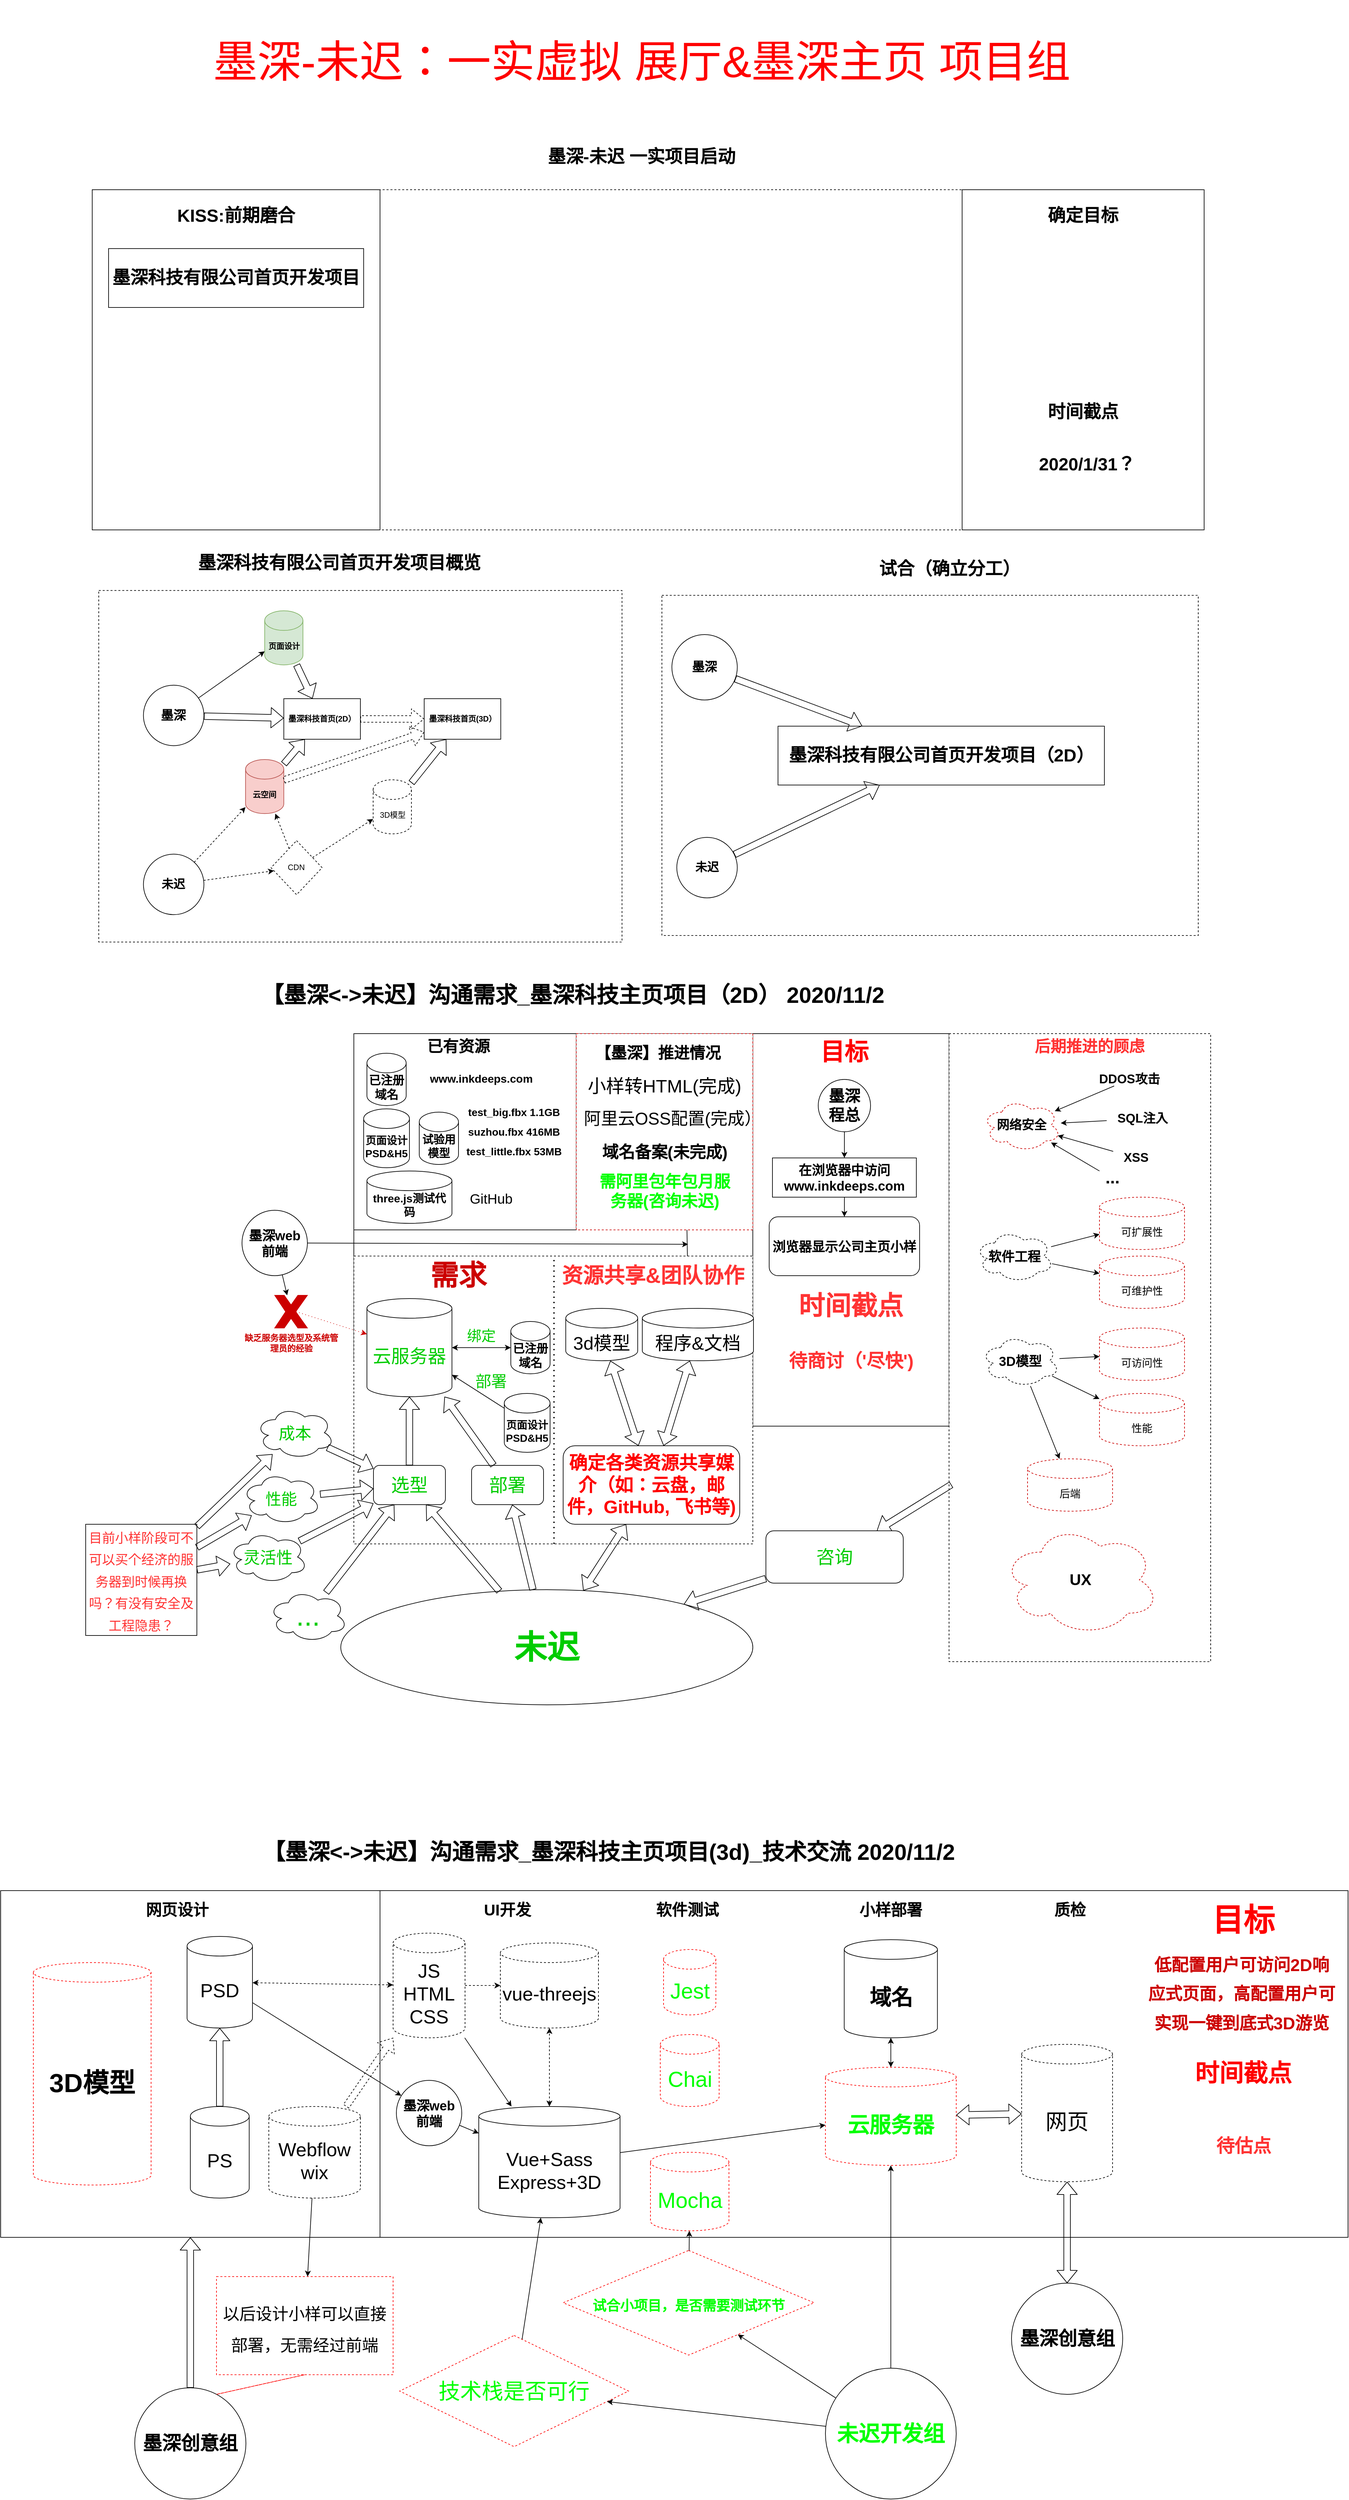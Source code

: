 <mxfile version="13.8.8" type="github">
  <diagram id="kuiyt1MhbL2v9OrnDHOi" name="Page-1">
    <mxGraphModel dx="2391" dy="2119" grid="1" gridSize="10" guides="1" tooltips="1" connect="1" arrows="1" fold="1" page="1" pageScale="1" pageWidth="827" pageHeight="1169" math="0" shadow="0">
      <root>
        <mxCell id="0" />
        <mxCell id="1" parent="0" />
        <mxCell id="Zh1UnJbAb8gPV4NuENTu-28" value="" style="rounded=0;whiteSpace=wrap;html=1;dashed=1;" parent="1" vertex="1">
          <mxGeometry x="511" y="40" width="820" height="520" as="geometry" />
        </mxCell>
        <mxCell id="Zh1UnJbAb8gPV4NuENTu-27" value="&lt;span style=&quot;font-size: 27px&quot;&gt;&lt;b&gt;试合（确立分工）&lt;/b&gt;&lt;/span&gt;" style="text;html=1;strokeColor=none;fillColor=none;align=center;verticalAlign=middle;whiteSpace=wrap;rounded=0;dashed=1;" parent="1" vertex="1">
          <mxGeometry x="781" y="-40" width="340" height="80" as="geometry" />
        </mxCell>
        <mxCell id="Zh1UnJbAb8gPV4NuENTu-29" value="&lt;b&gt;&lt;font style=&quot;font-size: 19px&quot;&gt;墨深&lt;/font&gt;&lt;/b&gt;" style="ellipse;whiteSpace=wrap;html=1;aspect=fixed;" parent="1" vertex="1">
          <mxGeometry x="526.25" y="100" width="100" height="100" as="geometry" />
        </mxCell>
        <mxCell id="TPo5QiDIO2kZ5POcdjzT-1" value="" style="group" parent="1" vertex="1" connectable="0">
          <mxGeometry x="-350" y="-50" width="800" height="620" as="geometry" />
        </mxCell>
        <mxCell id="Zh1UnJbAb8gPV4NuENTu-25" value="" style="rounded=0;whiteSpace=wrap;html=1;dashed=1;" parent="TPo5QiDIO2kZ5POcdjzT-1" vertex="1">
          <mxGeometry y="82.667" width="800" height="537.333" as="geometry" />
        </mxCell>
        <mxCell id="Zh1UnJbAb8gPV4NuENTu-2" value="&lt;b&gt;&lt;font style=&quot;font-size: 19px&quot;&gt;墨深&lt;/font&gt;&lt;/b&gt;" style="ellipse;whiteSpace=wrap;html=1;aspect=fixed;" parent="TPo5QiDIO2kZ5POcdjzT-1" vertex="1">
          <mxGeometry x="68.293" y="227.333" width="92.492" height="92.492" as="geometry" />
        </mxCell>
        <mxCell id="Zh1UnJbAb8gPV4NuENTu-3" value="&lt;b&gt;&lt;font style=&quot;font-size: 18px&quot;&gt;未迟&lt;/font&gt;&lt;/b&gt;" style="ellipse;whiteSpace=wrap;html=1;aspect=fixed;" parent="TPo5QiDIO2kZ5POcdjzT-1" vertex="1">
          <mxGeometry x="68.293" y="485.667" width="92.492" height="92.492" as="geometry" />
        </mxCell>
        <mxCell id="Zh1UnJbAb8gPV4NuENTu-4" value="" style="shape=flexArrow;endArrow=classic;html=1;" parent="TPo5QiDIO2kZ5POcdjzT-1" source="Zh1UnJbAb8gPV4NuENTu-2" target="Zh1UnJbAb8gPV4NuENTu-7" edge="1">
          <mxGeometry width="50" height="50" relative="1" as="geometry">
            <mxPoint x="165.854" y="268.667" as="sourcePoint" />
            <mxPoint x="282.927" y="279.0" as="targetPoint" />
          </mxGeometry>
        </mxCell>
        <mxCell id="Zh1UnJbAb8gPV4NuENTu-7" value="&lt;b&gt;墨深科技首页(2D）&lt;/b&gt;" style="rounded=0;whiteSpace=wrap;html=1;" parent="TPo5QiDIO2kZ5POcdjzT-1" vertex="1">
          <mxGeometry x="282.927" y="248.0" width="117.073" height="62.0" as="geometry" />
        </mxCell>
        <mxCell id="Zh1UnJbAb8gPV4NuENTu-9" value="&lt;b&gt;页面设计&lt;/b&gt;" style="shape=cylinder3;whiteSpace=wrap;html=1;boundedLbl=1;backgroundOutline=1;size=15;fillColor=#d5e8d4;strokeColor=#82b366;" parent="TPo5QiDIO2kZ5POcdjzT-1" vertex="1">
          <mxGeometry x="253.659" y="113.667" width="58.537" height="82.667" as="geometry" />
        </mxCell>
        <mxCell id="Zh1UnJbAb8gPV4NuENTu-10" value="&lt;b&gt;云空间&lt;/b&gt;" style="shape=cylinder3;whiteSpace=wrap;html=1;boundedLbl=1;backgroundOutline=1;size=15;fillColor=#f8cecc;strokeColor=#b85450;" parent="TPo5QiDIO2kZ5POcdjzT-1" vertex="1">
          <mxGeometry x="224.39" y="341" width="58.537" height="82.667" as="geometry" />
        </mxCell>
        <mxCell id="Zh1UnJbAb8gPV4NuENTu-11" value="" style="shape=flexArrow;endArrow=classic;html=1;" parent="TPo5QiDIO2kZ5POcdjzT-1" source="Zh1UnJbAb8gPV4NuENTu-10" target="Zh1UnJbAb8gPV4NuENTu-7" edge="1">
          <mxGeometry width="50" height="50" relative="1" as="geometry">
            <mxPoint x="536.585" y="397.833" as="sourcePoint" />
            <mxPoint x="585.366" y="346.167" as="targetPoint" />
          </mxGeometry>
        </mxCell>
        <mxCell id="Zh1UnJbAb8gPV4NuENTu-6" value="" style="shape=flexArrow;endArrow=classic;html=1;" parent="TPo5QiDIO2kZ5POcdjzT-1" source="Zh1UnJbAb8gPV4NuENTu-9" target="Zh1UnJbAb8gPV4NuENTu-7" edge="1">
          <mxGeometry width="50" height="50" relative="1" as="geometry">
            <mxPoint x="517.073" y="196.333" as="sourcePoint" />
            <mxPoint x="565.854" y="144.667" as="targetPoint" />
          </mxGeometry>
        </mxCell>
        <mxCell id="Zh1UnJbAb8gPV4NuENTu-13" value="" style="endArrow=classic;html=1;" parent="TPo5QiDIO2kZ5POcdjzT-1" source="Zh1UnJbAb8gPV4NuENTu-2" target="Zh1UnJbAb8gPV4NuENTu-9" edge="1">
          <mxGeometry width="50" height="50" relative="1" as="geometry">
            <mxPoint x="390.244" y="361.667" as="sourcePoint" />
            <mxPoint x="439.024" y="310" as="targetPoint" />
          </mxGeometry>
        </mxCell>
        <mxCell id="Zh1UnJbAb8gPV4NuENTu-14" value="" style="shape=flexArrow;endArrow=classic;html=1;dashed=1;" parent="TPo5QiDIO2kZ5POcdjzT-1" source="Zh1UnJbAb8gPV4NuENTu-7" target="Zh1UnJbAb8gPV4NuENTu-15" edge="1">
          <mxGeometry width="50" height="50" relative="1" as="geometry">
            <mxPoint x="390.244" y="361.667" as="sourcePoint" />
            <mxPoint x="487.805" y="279.0" as="targetPoint" />
          </mxGeometry>
        </mxCell>
        <mxCell id="Zh1UnJbAb8gPV4NuENTu-15" value="&lt;b&gt;墨深科技首页(3D）&lt;/b&gt;" style="rounded=0;whiteSpace=wrap;html=1;" parent="TPo5QiDIO2kZ5POcdjzT-1" vertex="1">
          <mxGeometry x="497.561" y="248.0" width="117.073" height="62.0" as="geometry" />
        </mxCell>
        <mxCell id="Zh1UnJbAb8gPV4NuENTu-16" value="3D模型" style="shape=cylinder3;whiteSpace=wrap;html=1;boundedLbl=1;backgroundOutline=1;size=15;dashed=1;" parent="TPo5QiDIO2kZ5POcdjzT-1" vertex="1">
          <mxGeometry x="419.512" y="372" width="58.537" height="82.667" as="geometry" />
        </mxCell>
        <mxCell id="Zh1UnJbAb8gPV4NuENTu-18" value="" style="endArrow=classic;html=1;dashed=1;" parent="TPo5QiDIO2kZ5POcdjzT-1" source="Zh1UnJbAb8gPV4NuENTu-3" target="Zh1UnJbAb8gPV4NuENTu-10" edge="1">
          <mxGeometry width="50" height="50" relative="1" as="geometry">
            <mxPoint x="165.854" y="506.333" as="sourcePoint" />
            <mxPoint x="214.634" y="454.667" as="targetPoint" />
          </mxGeometry>
        </mxCell>
        <mxCell id="Zh1UnJbAb8gPV4NuENTu-20" value="CDN" style="rhombus;whiteSpace=wrap;html=1;dashed=1;" parent="TPo5QiDIO2kZ5POcdjzT-1" vertex="1">
          <mxGeometry x="263.415" y="465.0" width="78.049" height="82.667" as="geometry" />
        </mxCell>
        <mxCell id="Zh1UnJbAb8gPV4NuENTu-21" value="" style="endArrow=classic;html=1;dashed=1;" parent="TPo5QiDIO2kZ5POcdjzT-1" source="Zh1UnJbAb8gPV4NuENTu-3" target="Zh1UnJbAb8gPV4NuENTu-20" edge="1">
          <mxGeometry width="50" height="50" relative="1" as="geometry">
            <mxPoint x="195.122" y="516.667" as="sourcePoint" />
            <mxPoint x="243.902" y="465.0" as="targetPoint" />
          </mxGeometry>
        </mxCell>
        <mxCell id="Zh1UnJbAb8gPV4NuENTu-22" value="" style="endArrow=classic;html=1;dashed=1;" parent="TPo5QiDIO2kZ5POcdjzT-1" source="Zh1UnJbAb8gPV4NuENTu-20" target="Zh1UnJbAb8gPV4NuENTu-10" edge="1">
          <mxGeometry width="50" height="50" relative="1" as="geometry">
            <mxPoint x="390.244" y="361.667" as="sourcePoint" />
            <mxPoint x="439.024" y="310" as="targetPoint" />
          </mxGeometry>
        </mxCell>
        <mxCell id="Zh1UnJbAb8gPV4NuENTu-23" value="" style="endArrow=classic;html=1;dashed=1;" parent="TPo5QiDIO2kZ5POcdjzT-1" source="Zh1UnJbAb8gPV4NuENTu-20" target="Zh1UnJbAb8gPV4NuENTu-16" edge="1">
          <mxGeometry width="50" height="50" relative="1" as="geometry">
            <mxPoint x="390.244" y="361.667" as="sourcePoint" />
            <mxPoint x="439.024" y="310" as="targetPoint" />
          </mxGeometry>
        </mxCell>
        <mxCell id="Zh1UnJbAb8gPV4NuENTu-12" value="" style="shape=flexArrow;endArrow=classic;html=1;" parent="TPo5QiDIO2kZ5POcdjzT-1" source="Zh1UnJbAb8gPV4NuENTu-16" target="Zh1UnJbAb8gPV4NuENTu-15" edge="1">
          <mxGeometry width="50" height="50" relative="1" as="geometry">
            <mxPoint x="517.073" y="408.167" as="sourcePoint" />
            <mxPoint x="565.854" y="356.5" as="targetPoint" />
          </mxGeometry>
        </mxCell>
        <mxCell id="Zh1UnJbAb8gPV4NuENTu-24" value="" style="shape=flexArrow;endArrow=classic;html=1;dashed=1;" parent="TPo5QiDIO2kZ5POcdjzT-1" source="Zh1UnJbAb8gPV4NuENTu-10" target="Zh1UnJbAb8gPV4NuENTu-15" edge="1">
          <mxGeometry width="50" height="50" relative="1" as="geometry">
            <mxPoint x="390.244" y="361.667" as="sourcePoint" />
            <mxPoint x="439.024" y="310" as="targetPoint" />
          </mxGeometry>
        </mxCell>
        <mxCell id="Zh1UnJbAb8gPV4NuENTu-26" value="&lt;b&gt;&lt;font style=&quot;font-size: 27px&quot;&gt;墨深科技有限公司首页开发项目概览&lt;/font&gt;&lt;/b&gt;" style="text;html=1;strokeColor=none;fillColor=none;align=center;verticalAlign=middle;whiteSpace=wrap;rounded=0;dashed=1;" parent="TPo5QiDIO2kZ5POcdjzT-1" vertex="1">
          <mxGeometry x="80" width="575.61" height="82.67" as="geometry" />
        </mxCell>
        <mxCell id="TPo5QiDIO2kZ5POcdjzT-6" value="&lt;span style=&quot;font-size: 34px&quot;&gt;&lt;b style=&quot;font-size: 34px&quot;&gt;【墨深&amp;lt;-&amp;gt;未迟】沟通需求_墨深科技主页项目（2D） 2020/11/2&lt;/b&gt;&lt;/span&gt;" style="text;html=1;strokeColor=none;fillColor=none;align=center;verticalAlign=middle;whiteSpace=wrap;rounded=0;dashed=1;fontSize=34;" parent="1" vertex="1">
          <mxGeometry x="-150" y="610" width="1050" height="82.67" as="geometry" />
        </mxCell>
        <mxCell id="TPo5QiDIO2kZ5POcdjzT-123" value="" style="rounded=0;whiteSpace=wrap;html=1;dashed=1;" parent="1" vertex="1">
          <mxGeometry x="-360" y="-580" width="1700" height="520" as="geometry" />
        </mxCell>
        <mxCell id="TPo5QiDIO2kZ5POcdjzT-124" value="&lt;span style=&quot;font-size: 27px&quot;&gt;&lt;b&gt;墨深-未迟 一实项目启动&lt;/b&gt;&lt;/span&gt;" style="text;html=1;strokeColor=none;fillColor=none;align=center;verticalAlign=middle;whiteSpace=wrap;rounded=0;dashed=1;" parent="1" vertex="1">
          <mxGeometry x="310" y="-670" width="340" height="80" as="geometry" />
        </mxCell>
        <mxCell id="TPo5QiDIO2kZ5POcdjzT-136" value="墨深-未迟：一实虚拟 展厅&amp;amp;墨深主页 项目组" style="text;html=1;strokeColor=none;fillColor=none;align=center;verticalAlign=middle;whiteSpace=wrap;rounded=0;fontSize=67;fontColor=#FF0000;" parent="1" vertex="1">
          <mxGeometry x="-227.5" y="-870" width="1415" height="190" as="geometry" />
        </mxCell>
        <mxCell id="TPo5QiDIO2kZ5POcdjzT-137" value="" style="group" parent="1" vertex="1" connectable="0">
          <mxGeometry x="-370" y="710" width="1720" height="1026" as="geometry" />
        </mxCell>
        <mxCell id="TPo5QiDIO2kZ5POcdjzT-5" value="" style="rounded=0;whiteSpace=wrap;html=1;" parent="TPo5QiDIO2kZ5POcdjzT-137" vertex="1">
          <mxGeometry x="410" width="780" height="500" as="geometry" />
        </mxCell>
        <mxCell id="TPo5QiDIO2kZ5POcdjzT-7" value="&lt;b&gt;&lt;font style=&quot;font-size: 20px&quot;&gt;墨深web前端&lt;/font&gt;&lt;/b&gt;" style="ellipse;whiteSpace=wrap;html=1;aspect=fixed;" parent="TPo5QiDIO2kZ5POcdjzT-137" vertex="1">
          <mxGeometry x="239" y="270" width="100" height="100" as="geometry" />
        </mxCell>
        <mxCell id="TPo5QiDIO2kZ5POcdjzT-10" value="" style="rounded=0;whiteSpace=wrap;html=1;" parent="TPo5QiDIO2kZ5POcdjzT-137" vertex="1">
          <mxGeometry x="410" width="340" height="300" as="geometry" />
        </mxCell>
        <mxCell id="TPo5QiDIO2kZ5POcdjzT-11" value="&lt;b&gt;&lt;font style=&quot;font-size: 24px&quot;&gt;已有资源&lt;/font&gt;&lt;/b&gt;" style="text;html=1;strokeColor=none;fillColor=none;align=center;verticalAlign=middle;whiteSpace=wrap;rounded=0;" parent="TPo5QiDIO2kZ5POcdjzT-137" vertex="1">
          <mxGeometry x="520" y="10" width="100" height="20" as="geometry" />
        </mxCell>
        <mxCell id="TPo5QiDIO2kZ5POcdjzT-9" value="&lt;b&gt;&lt;font style=&quot;font-size: 18px&quot;&gt;已注册域名&lt;/font&gt;&lt;/b&gt;" style="shape=cylinder3;whiteSpace=wrap;html=1;boundedLbl=1;backgroundOutline=1;size=15;" parent="TPo5QiDIO2kZ5POcdjzT-137" vertex="1">
          <mxGeometry x="430" y="30" width="60" height="80" as="geometry" />
        </mxCell>
        <mxCell id="TPo5QiDIO2kZ5POcdjzT-12" value="&lt;b&gt;&lt;font style=&quot;font-size: 17px&quot;&gt;www.inkdeeps.com&lt;/font&gt;&lt;/b&gt;" style="text;html=1;strokeColor=none;fillColor=none;align=center;verticalAlign=middle;whiteSpace=wrap;rounded=0;" parent="TPo5QiDIO2kZ5POcdjzT-137" vertex="1">
          <mxGeometry x="500" y="60" width="210" height="20" as="geometry" />
        </mxCell>
        <mxCell id="TPo5QiDIO2kZ5POcdjzT-13" value="" style="rounded=0;whiteSpace=wrap;html=1;" parent="TPo5QiDIO2kZ5POcdjzT-137" vertex="1">
          <mxGeometry x="1020" width="300" height="600" as="geometry" />
        </mxCell>
        <mxCell id="TPo5QiDIO2kZ5POcdjzT-14" value="&lt;b&gt;&lt;font style=&quot;font-size: 16px&quot;&gt;页面设计PSD&amp;amp;H5&lt;/font&gt;&lt;/b&gt;" style="shape=cylinder3;whiteSpace=wrap;html=1;boundedLbl=1;backgroundOutline=1;size=15;" parent="TPo5QiDIO2kZ5POcdjzT-137" vertex="1">
          <mxGeometry x="425" y="115" width="70" height="90" as="geometry" />
        </mxCell>
        <mxCell id="TPo5QiDIO2kZ5POcdjzT-15" value="&lt;b&gt;&lt;font style=&quot;font-size: 37px&quot;&gt;目标&lt;/font&gt;&lt;/b&gt;" style="text;html=1;strokeColor=none;fillColor=none;align=center;verticalAlign=middle;whiteSpace=wrap;rounded=0;fontColor=#FF0000;" parent="TPo5QiDIO2kZ5POcdjzT-137" vertex="1">
          <mxGeometry x="1110" y="19" width="100" height="20" as="geometry" />
        </mxCell>
        <mxCell id="TPo5QiDIO2kZ5POcdjzT-16" value="" style="endArrow=classic;html=1;" parent="TPo5QiDIO2kZ5POcdjzT-137" source="TPo5QiDIO2kZ5POcdjzT-7" edge="1">
          <mxGeometry width="50" height="50" relative="1" as="geometry">
            <mxPoint x="329" y="390" as="sourcePoint" />
            <mxPoint x="921" y="322" as="targetPoint" />
          </mxGeometry>
        </mxCell>
        <mxCell id="TPo5QiDIO2kZ5POcdjzT-8" value="&lt;b&gt;&lt;font style=&quot;font-size: 24px&quot;&gt;墨深 程总&lt;/font&gt;&lt;/b&gt;" style="ellipse;whiteSpace=wrap;html=1;aspect=fixed;" parent="TPo5QiDIO2kZ5POcdjzT-137" vertex="1">
          <mxGeometry x="1120" y="70" width="80" height="80" as="geometry" />
        </mxCell>
        <mxCell id="TPo5QiDIO2kZ5POcdjzT-18" value="" style="rounded=0;whiteSpace=wrap;html=1;dashed=1;" parent="TPo5QiDIO2kZ5POcdjzT-137" vertex="1">
          <mxGeometry x="1320" width="400" height="960" as="geometry" />
        </mxCell>
        <mxCell id="TPo5QiDIO2kZ5POcdjzT-19" value="&lt;span style=&quot;font-size: 24px&quot;&gt;&lt;b&gt;后期推进的顾虑&lt;/b&gt;&lt;/span&gt;" style="text;html=1;strokeColor=none;fillColor=none;align=center;verticalAlign=middle;whiteSpace=wrap;rounded=0;fontColor=#FF3333;" parent="TPo5QiDIO2kZ5POcdjzT-137" vertex="1">
          <mxGeometry x="1430" y="10" width="210" height="20" as="geometry" />
        </mxCell>
        <mxCell id="TPo5QiDIO2kZ5POcdjzT-20" value="&lt;b&gt;&lt;font style=&quot;font-size: 20px&quot;&gt;3D模型&lt;/font&gt;&lt;/b&gt;" style="ellipse;shape=cloud;whiteSpace=wrap;html=1;dashed=1;" parent="TPo5QiDIO2kZ5POcdjzT-137" vertex="1">
          <mxGeometry x="1369" y="460" width="120" height="80" as="geometry" />
        </mxCell>
        <mxCell id="TPo5QiDIO2kZ5POcdjzT-22" value="" style="rounded=0;whiteSpace=wrap;html=1;dashed=1;fontColor=#CC0000;labelBorderColor=#CC0000;" parent="TPo5QiDIO2kZ5POcdjzT-137" vertex="1">
          <mxGeometry x="410" y="340" width="610" height="440" as="geometry" />
        </mxCell>
        <mxCell id="TPo5QiDIO2kZ5POcdjzT-24" value="&lt;b&gt;&lt;font style=&quot;font-size: 43px&quot;&gt;需求&lt;/font&gt;&lt;/b&gt;" style="text;html=1;strokeColor=none;fillColor=none;align=center;verticalAlign=middle;whiteSpace=wrap;rounded=0;fontColor=#CC0000;" parent="TPo5QiDIO2kZ5POcdjzT-137" vertex="1">
          <mxGeometry x="520" y="360" width="100" height="20" as="geometry" />
        </mxCell>
        <mxCell id="TPo5QiDIO2kZ5POcdjzT-28" value="" style="rounded=0;whiteSpace=wrap;html=1;dashed=1;strokeColor=#CC0000;" parent="TPo5QiDIO2kZ5POcdjzT-137" vertex="1">
          <mxGeometry x="750" width="270" height="300" as="geometry" />
        </mxCell>
        <mxCell id="TPo5QiDIO2kZ5POcdjzT-29" value="&lt;span style=&quot;font-size: 24px&quot;&gt;&lt;b&gt;【墨深】推进情况&lt;/b&gt;&lt;/span&gt;" style="text;html=1;strokeColor=none;fillColor=none;align=center;verticalAlign=middle;whiteSpace=wrap;rounded=0;" parent="TPo5QiDIO2kZ5POcdjzT-137" vertex="1">
          <mxGeometry x="760" y="20" width="230" height="20" as="geometry" />
        </mxCell>
        <mxCell id="TPo5QiDIO2kZ5POcdjzT-31" value="&lt;b&gt;&lt;font style=&quot;font-size: 20px&quot;&gt;在浏览器中访问 www.inkdeeps.com&lt;/font&gt;&lt;/b&gt;" style="rounded=0;whiteSpace=wrap;html=1;fontColor=#000000;" parent="TPo5QiDIO2kZ5POcdjzT-137" vertex="1">
          <mxGeometry x="1050" y="190" width="220" height="60" as="geometry" />
        </mxCell>
        <mxCell id="TPo5QiDIO2kZ5POcdjzT-32" style="edgeStyle=orthogonalEdgeStyle;rounded=0;orthogonalLoop=1;jettySize=auto;html=1;exitX=0.5;exitY=1;exitDx=0;exitDy=0;fontColor=#000000;" parent="TPo5QiDIO2kZ5POcdjzT-137" source="TPo5QiDIO2kZ5POcdjzT-8" target="TPo5QiDIO2kZ5POcdjzT-31" edge="1">
          <mxGeometry relative="1" as="geometry" />
        </mxCell>
        <mxCell id="TPo5QiDIO2kZ5POcdjzT-34" value="&lt;b&gt;&lt;font style=&quot;font-size: 20px&quot;&gt;浏览器显示公司主页小样&lt;/font&gt;&lt;/b&gt;" style="rounded=1;whiteSpace=wrap;html=1;fontColor=#000000;" parent="TPo5QiDIO2kZ5POcdjzT-137" vertex="1">
          <mxGeometry x="1045" y="280" width="230" height="90" as="geometry" />
        </mxCell>
        <mxCell id="TPo5QiDIO2kZ5POcdjzT-35" style="edgeStyle=orthogonalEdgeStyle;rounded=0;orthogonalLoop=1;jettySize=auto;html=1;exitX=0.5;exitY=1;exitDx=0;exitDy=0;fontColor=#000000;" parent="TPo5QiDIO2kZ5POcdjzT-137" source="TPo5QiDIO2kZ5POcdjzT-31" target="TPo5QiDIO2kZ5POcdjzT-34" edge="1">
          <mxGeometry relative="1" as="geometry" />
        </mxCell>
        <mxCell id="TPo5QiDIO2kZ5POcdjzT-36" value="&lt;b&gt;&lt;font style=&quot;font-size: 40px&quot;&gt;时间截点&lt;/font&gt;&lt;/b&gt;" style="text;html=1;strokeColor=none;fillColor=none;align=center;verticalAlign=middle;whiteSpace=wrap;rounded=0;fontColor=#FF3333;" parent="TPo5QiDIO2kZ5POcdjzT-137" vertex="1">
          <mxGeometry x="1070" y="400" width="200" height="30" as="geometry" />
        </mxCell>
        <mxCell id="TPo5QiDIO2kZ5POcdjzT-37" value="&lt;b&gt;&lt;font style=&quot;font-size: 17px&quot;&gt;试验用模型&lt;/font&gt;&lt;/b&gt;" style="shape=cylinder3;whiteSpace=wrap;html=1;boundedLbl=1;backgroundOutline=1;size=15;fontColor=#000000;" parent="TPo5QiDIO2kZ5POcdjzT-137" vertex="1">
          <mxGeometry x="510" y="120" width="60" height="80" as="geometry" />
        </mxCell>
        <mxCell id="TPo5QiDIO2kZ5POcdjzT-39" value="&lt;b style=&quot;font-size: 16px;&quot;&gt;test_big.fbx 1.1GB&lt;/b&gt;" style="text;html=1;strokeColor=none;fillColor=none;align=center;verticalAlign=middle;whiteSpace=wrap;rounded=0;dashed=1;fontColor=#000000;fontSize=16;" parent="TPo5QiDIO2kZ5POcdjzT-137" vertex="1">
          <mxGeometry x="580" y="110" width="150" height="20" as="geometry" />
        </mxCell>
        <mxCell id="TPo5QiDIO2kZ5POcdjzT-48" value="&lt;b style=&quot;font-size: 16px&quot;&gt;suzhou.fbx 416MB&lt;/b&gt;" style="text;html=1;strokeColor=none;fillColor=none;align=center;verticalAlign=middle;whiteSpace=wrap;rounded=0;dashed=1;fontColor=#000000;fontSize=16;" parent="TPo5QiDIO2kZ5POcdjzT-137" vertex="1">
          <mxGeometry x="580" y="140" width="150" height="20" as="geometry" />
        </mxCell>
        <mxCell id="TPo5QiDIO2kZ5POcdjzT-49" value="&lt;span style=&quot;font-size: 17px&quot;&gt;&lt;b&gt;three.js测试代码&lt;/b&gt;&lt;/span&gt;" style="shape=cylinder3;whiteSpace=wrap;html=1;boundedLbl=1;backgroundOutline=1;size=15;fontColor=#000000;" parent="TPo5QiDIO2kZ5POcdjzT-137" vertex="1">
          <mxGeometry x="430" y="210" width="130" height="80" as="geometry" />
        </mxCell>
        <mxCell id="TPo5QiDIO2kZ5POcdjzT-50" value="&lt;b style=&quot;font-size: 16px&quot;&gt;test_little.fbx 53MB&lt;/b&gt;" style="text;html=1;strokeColor=none;fillColor=none;align=center;verticalAlign=middle;whiteSpace=wrap;rounded=0;dashed=1;fontColor=#000000;fontSize=16;" parent="TPo5QiDIO2kZ5POcdjzT-137" vertex="1">
          <mxGeometry x="580" y="170" width="150" height="20" as="geometry" />
        </mxCell>
        <mxCell id="TPo5QiDIO2kZ5POcdjzT-51" value="" style="endArrow=none;html=1;fontSize=16;fontColor=#000000;entryX=0.627;entryY=1;entryDx=0;entryDy=0;entryPerimeter=0;" parent="TPo5QiDIO2kZ5POcdjzT-137" target="TPo5QiDIO2kZ5POcdjzT-28" edge="1">
          <mxGeometry width="50" height="50" relative="1" as="geometry">
            <mxPoint x="920" y="340" as="sourcePoint" />
            <mxPoint x="970" y="290" as="targetPoint" />
          </mxGeometry>
        </mxCell>
        <mxCell id="TPo5QiDIO2kZ5POcdjzT-53" value="&lt;b style=&quot;font-size: 32px;&quot;&gt;&lt;font style=&quot;font-size: 32px;&quot;&gt;资源共享&amp;amp;团队协作&lt;/font&gt;&lt;/b&gt;" style="text;html=1;strokeColor=none;fillColor=none;align=center;verticalAlign=middle;whiteSpace=wrap;rounded=0;fontColor=#FF3333;fontSize=32;" parent="TPo5QiDIO2kZ5POcdjzT-137" vertex="1">
          <mxGeometry x="700" y="355" width="335" height="30" as="geometry" />
        </mxCell>
        <mxCell id="TPo5QiDIO2kZ5POcdjzT-54" value="" style="group" parent="TPo5QiDIO2kZ5POcdjzT-137" vertex="1" connectable="0">
          <mxGeometry x="1371" y="60" width="300" height="140" as="geometry" />
        </mxCell>
        <mxCell id="TPo5QiDIO2kZ5POcdjzT-40" value="&lt;b&gt;&lt;font style=&quot;font-size: 19px&quot;&gt;网络安全&lt;/font&gt;&lt;/b&gt;" style="ellipse;shape=cloud;whiteSpace=wrap;html=1;dashed=1;strokeColor=#CC0000;fontColor=#000000;" parent="TPo5QiDIO2kZ5POcdjzT-54" vertex="1">
          <mxGeometry y="40" width="120" height="80" as="geometry" />
        </mxCell>
        <mxCell id="TPo5QiDIO2kZ5POcdjzT-41" value="" style="endArrow=classic;html=1;fontColor=#000000;" parent="TPo5QiDIO2kZ5POcdjzT-54" source="TPo5QiDIO2kZ5POcdjzT-42" target="TPo5QiDIO2kZ5POcdjzT-40" edge="1">
          <mxGeometry width="50" height="50" relative="1" as="geometry">
            <mxPoint x="180" y="80" as="sourcePoint" />
            <mxPoint x="230" y="30" as="targetPoint" />
          </mxGeometry>
        </mxCell>
        <mxCell id="TPo5QiDIO2kZ5POcdjzT-42" value="&lt;b&gt;&lt;font style=&quot;font-size: 19px&quot;&gt;DDOS攻击&lt;/font&gt;&lt;/b&gt;" style="text;html=1;strokeColor=none;fillColor=none;align=center;verticalAlign=middle;whiteSpace=wrap;rounded=0;dashed=1;fontColor=#000000;" parent="TPo5QiDIO2kZ5POcdjzT-54" vertex="1">
          <mxGeometry x="170" width="110" height="20" as="geometry" />
        </mxCell>
        <mxCell id="TPo5QiDIO2kZ5POcdjzT-43" value="&lt;span style=&quot;font-size: 19px&quot;&gt;&lt;b&gt;SQL注入&lt;/b&gt;&lt;/span&gt;" style="text;html=1;strokeColor=none;fillColor=none;align=center;verticalAlign=middle;whiteSpace=wrap;rounded=0;dashed=1;fontColor=#000000;" parent="TPo5QiDIO2kZ5POcdjzT-54" vertex="1">
          <mxGeometry x="190" y="60" width="110" height="20" as="geometry" />
        </mxCell>
        <mxCell id="TPo5QiDIO2kZ5POcdjzT-45" value="" style="endArrow=classic;html=1;fontColor=#000000;" parent="TPo5QiDIO2kZ5POcdjzT-54" source="TPo5QiDIO2kZ5POcdjzT-43" target="TPo5QiDIO2kZ5POcdjzT-40" edge="1">
          <mxGeometry width="50" height="50" relative="1" as="geometry">
            <mxPoint x="211.429" y="30" as="sourcePoint" />
            <mxPoint x="120.62" y="68.525" as="targetPoint" />
          </mxGeometry>
        </mxCell>
        <mxCell id="TPo5QiDIO2kZ5POcdjzT-46" value="&lt;span style=&quot;font-size: 19px&quot;&gt;&lt;b&gt;XSS&lt;/b&gt;&lt;/span&gt;" style="text;html=1;strokeColor=none;fillColor=none;align=center;verticalAlign=middle;whiteSpace=wrap;rounded=0;dashed=1;fontColor=#000000;" parent="TPo5QiDIO2kZ5POcdjzT-54" vertex="1">
          <mxGeometry x="180" y="120" width="110" height="20" as="geometry" />
        </mxCell>
        <mxCell id="TPo5QiDIO2kZ5POcdjzT-47" value="" style="endArrow=classic;html=1;fontColor=#000000;" parent="TPo5QiDIO2kZ5POcdjzT-54" source="TPo5QiDIO2kZ5POcdjzT-46" target="TPo5QiDIO2kZ5POcdjzT-40" edge="1">
          <mxGeometry width="50" height="50" relative="1" as="geometry">
            <mxPoint x="200" y="82.973" as="sourcePoint" />
            <mxPoint x="129.804" y="86.767" as="targetPoint" />
          </mxGeometry>
        </mxCell>
        <mxCell id="TPo5QiDIO2kZ5POcdjzT-55" value="&lt;span style=&quot;font-size: 20px&quot;&gt;&lt;b&gt;软件工程&lt;/b&gt;&lt;/span&gt;" style="ellipse;shape=cloud;whiteSpace=wrap;html=1;dashed=1;" parent="TPo5QiDIO2kZ5POcdjzT-137" vertex="1">
          <mxGeometry x="1360" y="300" width="120" height="80" as="geometry" />
        </mxCell>
        <mxCell id="TPo5QiDIO2kZ5POcdjzT-56" value="可扩展性" style="shape=cylinder3;whiteSpace=wrap;html=1;boundedLbl=1;backgroundOutline=1;size=15;dashed=1;strokeColor=#CC0000;fontSize=16;fontColor=#000000;" parent="TPo5QiDIO2kZ5POcdjzT-137" vertex="1">
          <mxGeometry x="1550" y="250" width="130" height="80" as="geometry" />
        </mxCell>
        <mxCell id="TPo5QiDIO2kZ5POcdjzT-57" value="可维护性" style="shape=cylinder3;whiteSpace=wrap;html=1;boundedLbl=1;backgroundOutline=1;size=15;dashed=1;strokeColor=#CC0000;fontSize=16;fontColor=#000000;" parent="TPo5QiDIO2kZ5POcdjzT-137" vertex="1">
          <mxGeometry x="1550" y="340" width="130" height="80" as="geometry" />
        </mxCell>
        <mxCell id="TPo5QiDIO2kZ5POcdjzT-59" value="" style="endArrow=classic;html=1;fontSize=16;fontColor=#000000;" parent="TPo5QiDIO2kZ5POcdjzT-137" source="TPo5QiDIO2kZ5POcdjzT-55" target="TPo5QiDIO2kZ5POcdjzT-56" edge="1">
          <mxGeometry width="50" height="50" relative="1" as="geometry">
            <mxPoint x="1170" y="420" as="sourcePoint" />
            <mxPoint x="1220" y="370" as="targetPoint" />
          </mxGeometry>
        </mxCell>
        <mxCell id="TPo5QiDIO2kZ5POcdjzT-60" value="" style="endArrow=classic;html=1;fontSize=16;fontColor=#000000;" parent="TPo5QiDIO2kZ5POcdjzT-137" source="TPo5QiDIO2kZ5POcdjzT-55" target="TPo5QiDIO2kZ5POcdjzT-57" edge="1">
          <mxGeometry width="50" height="50" relative="1" as="geometry">
            <mxPoint x="1170" y="420" as="sourcePoint" />
            <mxPoint x="1220" y="370" as="targetPoint" />
          </mxGeometry>
        </mxCell>
        <mxCell id="TPo5QiDIO2kZ5POcdjzT-61" value="&lt;b&gt;&lt;font style=&quot;font-size: 26px&quot;&gt;...&lt;/font&gt;&lt;/b&gt;" style="text;html=1;strokeColor=none;fillColor=none;align=center;verticalAlign=middle;whiteSpace=wrap;rounded=0;dashed=1;fontSize=16;fontColor=#000000;" parent="TPo5QiDIO2kZ5POcdjzT-137" vertex="1">
          <mxGeometry x="1550" y="210" width="40" height="20" as="geometry" />
        </mxCell>
        <mxCell id="TPo5QiDIO2kZ5POcdjzT-62" value="" style="endArrow=classic;html=1;fontSize=16;fontColor=#000000;exitX=0;exitY=0;exitDx=0;exitDy=0;" parent="TPo5QiDIO2kZ5POcdjzT-137" source="TPo5QiDIO2kZ5POcdjzT-61" target="TPo5QiDIO2kZ5POcdjzT-40" edge="1">
          <mxGeometry width="50" height="50" relative="1" as="geometry">
            <mxPoint x="1170" y="340" as="sourcePoint" />
            <mxPoint x="1220" y="290" as="targetPoint" />
          </mxGeometry>
        </mxCell>
        <mxCell id="TPo5QiDIO2kZ5POcdjzT-63" value="可访问性" style="shape=cylinder3;whiteSpace=wrap;html=1;boundedLbl=1;backgroundOutline=1;size=15;dashed=1;strokeColor=#CC0000;fontSize=16;fontColor=#000000;" parent="TPo5QiDIO2kZ5POcdjzT-137" vertex="1">
          <mxGeometry x="1550" y="450" width="130" height="80" as="geometry" />
        </mxCell>
        <mxCell id="TPo5QiDIO2kZ5POcdjzT-64" value="" style="endArrow=classic;html=1;fontSize=16;fontColor=#000000;" parent="TPo5QiDIO2kZ5POcdjzT-137" source="TPo5QiDIO2kZ5POcdjzT-20" target="TPo5QiDIO2kZ5POcdjzT-63" edge="1">
          <mxGeometry width="50" height="50" relative="1" as="geometry">
            <mxPoint x="1479" y="460" as="sourcePoint" />
            <mxPoint x="1529" y="410" as="targetPoint" />
          </mxGeometry>
        </mxCell>
        <mxCell id="TPo5QiDIO2kZ5POcdjzT-65" value="&lt;span style=&quot;font-size: 24px&quot;&gt;&lt;b&gt;UX&lt;/b&gt;&lt;/span&gt;" style="ellipse;shape=cloud;whiteSpace=wrap;html=1;dashed=1;strokeColor=#CC0000;fontSize=16;fontColor=#000000;" parent="TPo5QiDIO2kZ5POcdjzT-137" vertex="1">
          <mxGeometry x="1401" y="750" width="240" height="170" as="geometry" />
        </mxCell>
        <mxCell id="TPo5QiDIO2kZ5POcdjzT-66" value="&lt;font style=&quot;font-size: 28px;&quot;&gt;小样转HTML(完成)&lt;/font&gt;" style="text;html=1;strokeColor=none;fillColor=none;align=center;verticalAlign=middle;whiteSpace=wrap;rounded=0;dashed=1;fontSize=28;fontColor=#000000;" parent="TPo5QiDIO2kZ5POcdjzT-137" vertex="1">
          <mxGeometry x="760" y="70" width="250" height="20" as="geometry" />
        </mxCell>
        <mxCell id="TPo5QiDIO2kZ5POcdjzT-67" value="&lt;span style=&quot;font-size: 26px;&quot;&gt;阿里云OSS配置(完成）&lt;/span&gt;" style="text;html=1;strokeColor=none;fillColor=none;align=center;verticalAlign=middle;whiteSpace=wrap;rounded=0;dashed=1;fontSize=26;fontColor=#000000;" parent="TPo5QiDIO2kZ5POcdjzT-137" vertex="1">
          <mxGeometry x="745" y="120" width="305" height="20" as="geometry" />
        </mxCell>
        <mxCell id="TPo5QiDIO2kZ5POcdjzT-68" value="&lt;b&gt;&lt;font style=&quot;font-size: 25px&quot;&gt;域名备案(未完成)&lt;/font&gt;&lt;/b&gt;" style="text;html=1;strokeColor=none;fillColor=none;align=center;verticalAlign=middle;whiteSpace=wrap;rounded=0;dashed=1;fontSize=16;fontColor=#000000;" parent="TPo5QiDIO2kZ5POcdjzT-137" vertex="1">
          <mxGeometry x="782.5" y="170" width="205" height="20" as="geometry" />
        </mxCell>
        <mxCell id="TPo5QiDIO2kZ5POcdjzT-69" value="&lt;b&gt;&lt;font style=&quot;font-size: 25px&quot;&gt;需阿里包年包月服务器(咨询未迟)&lt;/font&gt;&lt;/b&gt;" style="text;html=1;strokeColor=none;fillColor=none;align=center;verticalAlign=middle;whiteSpace=wrap;rounded=0;dashed=1;fontSize=16;fontColor=#00FF00;" parent="TPo5QiDIO2kZ5POcdjzT-137" vertex="1">
          <mxGeometry x="782.5" y="230" width="205" height="20" as="geometry" />
        </mxCell>
        <mxCell id="TPo5QiDIO2kZ5POcdjzT-71" value="性能" style="shape=cylinder3;whiteSpace=wrap;html=1;boundedLbl=1;backgroundOutline=1;size=15;dashed=1;strokeColor=#CC0000;fontSize=16;fontColor=#000000;" parent="TPo5QiDIO2kZ5POcdjzT-137" vertex="1">
          <mxGeometry x="1550" y="550" width="130" height="80" as="geometry" />
        </mxCell>
        <mxCell id="TPo5QiDIO2kZ5POcdjzT-72" value="" style="endArrow=classic;html=1;fontSize=28;fontColor=#000000;" parent="TPo5QiDIO2kZ5POcdjzT-137" source="TPo5QiDIO2kZ5POcdjzT-20" target="TPo5QiDIO2kZ5POcdjzT-71" edge="1">
          <mxGeometry width="50" height="50" relative="1" as="geometry">
            <mxPoint x="950" y="440" as="sourcePoint" />
            <mxPoint x="1000" y="390" as="targetPoint" />
          </mxGeometry>
        </mxCell>
        <mxCell id="TPo5QiDIO2kZ5POcdjzT-73" value="&lt;font style=&quot;font-size: 21px&quot;&gt;GitHub&lt;/font&gt;" style="text;html=1;strokeColor=none;fillColor=none;align=center;verticalAlign=middle;whiteSpace=wrap;rounded=0;dashed=1;fontSize=28;fontColor=#000000;" parent="TPo5QiDIO2kZ5POcdjzT-137" vertex="1">
          <mxGeometry x="600" y="240" width="40" height="20" as="geometry" />
        </mxCell>
        <mxCell id="TPo5QiDIO2kZ5POcdjzT-75" value="待商讨（&#39;尽快&#39;)" style="text;html=1;strokeColor=none;fillColor=none;align=center;verticalAlign=middle;whiteSpace=wrap;rounded=0;dashed=1;fontSize=28;fontStyle=1;fontColor=#FF3333;" parent="TPo5QiDIO2kZ5POcdjzT-137" vertex="1">
          <mxGeometry x="1072.5" y="490" width="195" height="20" as="geometry" />
        </mxCell>
        <mxCell id="TPo5QiDIO2kZ5POcdjzT-76" value="后端" style="shape=cylinder3;whiteSpace=wrap;html=1;boundedLbl=1;backgroundOutline=1;size=15;dashed=1;strokeColor=#CC0000;fontSize=16;fontColor=#000000;" parent="TPo5QiDIO2kZ5POcdjzT-137" vertex="1">
          <mxGeometry x="1440" y="650" width="130" height="80" as="geometry" />
        </mxCell>
        <mxCell id="TPo5QiDIO2kZ5POcdjzT-78" value="" style="endArrow=classic;html=1;fontSize=28;fontColor=#000000;" parent="TPo5QiDIO2kZ5POcdjzT-137" source="TPo5QiDIO2kZ5POcdjzT-20" target="TPo5QiDIO2kZ5POcdjzT-76" edge="1">
          <mxGeometry width="50" height="50" relative="1" as="geometry">
            <mxPoint x="1439.997" y="549.999" as="sourcePoint" />
            <mxPoint x="1512.42" y="585.068" as="targetPoint" />
          </mxGeometry>
        </mxCell>
        <mxCell id="TPo5QiDIO2kZ5POcdjzT-82" value="" style="shape=flexArrow;endArrow=classic;html=1;fontSize=28;fontColor=#FFFF00;exitX=0.007;exitY=0.888;exitDx=0;exitDy=0;exitPerimeter=0;" parent="TPo5QiDIO2kZ5POcdjzT-137" target="TPo5QiDIO2kZ5POcdjzT-102" edge="1">
          <mxGeometry width="50" height="50" relative="1" as="geometry">
            <mxPoint x="1323.55" y="689.36" as="sourcePoint" />
            <mxPoint x="1190" y="780" as="targetPoint" />
          </mxGeometry>
        </mxCell>
        <mxCell id="TPo5QiDIO2kZ5POcdjzT-84" value="&lt;span&gt;&lt;b&gt;&lt;font style=&quot;font-size: 50px&quot;&gt;未迟&lt;/font&gt;&lt;/b&gt;&lt;/span&gt;" style="ellipse;whiteSpace=wrap;html=1;strokeColor=#000000;fontSize=28;fontColor=#00CC00;" parent="TPo5QiDIO2kZ5POcdjzT-137" vertex="1">
          <mxGeometry x="390" y="850" width="630" height="176" as="geometry" />
        </mxCell>
        <mxCell id="TPo5QiDIO2kZ5POcdjzT-88" value="云服务器" style="shape=cylinder3;whiteSpace=wrap;html=1;boundedLbl=1;backgroundOutline=1;size=15;strokeColor=#000000;fontSize=28;fontColor=#00CC00;" parent="TPo5QiDIO2kZ5POcdjzT-137" vertex="1">
          <mxGeometry x="430" y="405" width="130" height="150" as="geometry" />
        </mxCell>
        <mxCell id="TPo5QiDIO2kZ5POcdjzT-89" value="&lt;b&gt;&lt;font style=&quot;font-size: 18px&quot;&gt;已注册域名&lt;/font&gt;&lt;/b&gt;" style="shape=cylinder3;whiteSpace=wrap;html=1;boundedLbl=1;backgroundOutline=1;size=15;" parent="TPo5QiDIO2kZ5POcdjzT-137" vertex="1">
          <mxGeometry x="650" y="440" width="60" height="80" as="geometry" />
        </mxCell>
        <mxCell id="TPo5QiDIO2kZ5POcdjzT-91" value="" style="endArrow=classic;startArrow=classic;html=1;fontSize=28;fontColor=#00CC00;" parent="TPo5QiDIO2kZ5POcdjzT-137" source="TPo5QiDIO2kZ5POcdjzT-88" target="TPo5QiDIO2kZ5POcdjzT-89" edge="1">
          <mxGeometry width="50" height="50" relative="1" as="geometry">
            <mxPoint x="570" y="505" as="sourcePoint" />
            <mxPoint x="620" y="455" as="targetPoint" />
          </mxGeometry>
        </mxCell>
        <mxCell id="TPo5QiDIO2kZ5POcdjzT-92" value="&lt;font style=&quot;font-size: 22px&quot;&gt;绑定&lt;/font&gt;" style="text;html=1;strokeColor=none;fillColor=none;align=center;verticalAlign=middle;whiteSpace=wrap;rounded=0;fontSize=28;fontColor=#00CC00;" parent="TPo5QiDIO2kZ5POcdjzT-137" vertex="1">
          <mxGeometry x="560" y="450" width="90" height="20" as="geometry" />
        </mxCell>
        <mxCell id="TPo5QiDIO2kZ5POcdjzT-94" value="选型" style="rounded=1;whiteSpace=wrap;html=1;strokeColor=#000000;fontSize=28;fontColor=#00CC00;" parent="TPo5QiDIO2kZ5POcdjzT-137" vertex="1">
          <mxGeometry x="440" y="660" width="110" height="60" as="geometry" />
        </mxCell>
        <mxCell id="TPo5QiDIO2kZ5POcdjzT-95" value="部署" style="rounded=1;whiteSpace=wrap;html=1;strokeColor=#000000;fontSize=28;fontColor=#00CC00;" parent="TPo5QiDIO2kZ5POcdjzT-137" vertex="1">
          <mxGeometry x="590" y="660" width="110" height="60" as="geometry" />
        </mxCell>
        <mxCell id="TPo5QiDIO2kZ5POcdjzT-96" value="" style="shape=flexArrow;endArrow=classic;html=1;fontSize=28;fontColor=#00CC00;" parent="TPo5QiDIO2kZ5POcdjzT-137" source="TPo5QiDIO2kZ5POcdjzT-84" target="TPo5QiDIO2kZ5POcdjzT-94" edge="1">
          <mxGeometry width="50" height="50" relative="1" as="geometry">
            <mxPoint x="700" y="640" as="sourcePoint" />
            <mxPoint x="750" y="590" as="targetPoint" />
          </mxGeometry>
        </mxCell>
        <mxCell id="TPo5QiDIO2kZ5POcdjzT-97" value="" style="shape=flexArrow;endArrow=classic;html=1;fontSize=28;fontColor=#00CC00;" parent="TPo5QiDIO2kZ5POcdjzT-137" source="TPo5QiDIO2kZ5POcdjzT-84" target="TPo5QiDIO2kZ5POcdjzT-95" edge="1">
          <mxGeometry width="50" height="50" relative="1" as="geometry">
            <mxPoint x="700" y="640" as="sourcePoint" />
            <mxPoint x="750" y="590" as="targetPoint" />
          </mxGeometry>
        </mxCell>
        <mxCell id="TPo5QiDIO2kZ5POcdjzT-98" value="" style="shape=flexArrow;endArrow=classic;html=1;fontSize=28;fontColor=#00CC00;" parent="TPo5QiDIO2kZ5POcdjzT-137" source="TPo5QiDIO2kZ5POcdjzT-94" target="TPo5QiDIO2kZ5POcdjzT-88" edge="1">
          <mxGeometry width="50" height="50" relative="1" as="geometry">
            <mxPoint x="700" y="640" as="sourcePoint" />
            <mxPoint x="750" y="590" as="targetPoint" />
          </mxGeometry>
        </mxCell>
        <mxCell id="TPo5QiDIO2kZ5POcdjzT-99" value="" style="shape=flexArrow;endArrow=classic;html=1;fontSize=28;fontColor=#00CC00;" parent="TPo5QiDIO2kZ5POcdjzT-137" source="TPo5QiDIO2kZ5POcdjzT-95" target="TPo5QiDIO2kZ5POcdjzT-88" edge="1">
          <mxGeometry width="50" height="50" relative="1" as="geometry">
            <mxPoint x="700" y="640" as="sourcePoint" />
            <mxPoint x="750" y="590" as="targetPoint" />
          </mxGeometry>
        </mxCell>
        <mxCell id="TPo5QiDIO2kZ5POcdjzT-102" value="咨询" style="rounded=1;whiteSpace=wrap;html=1;strokeColor=#000000;fontSize=28;fontColor=#00CC00;" parent="TPo5QiDIO2kZ5POcdjzT-137" vertex="1">
          <mxGeometry x="1040" y="760" width="210" height="80" as="geometry" />
        </mxCell>
        <mxCell id="TPo5QiDIO2kZ5POcdjzT-104" value="" style="shape=flexArrow;endArrow=classic;html=1;fontSize=28;fontColor=#00CC00;" parent="TPo5QiDIO2kZ5POcdjzT-137" source="TPo5QiDIO2kZ5POcdjzT-102" target="TPo5QiDIO2kZ5POcdjzT-84" edge="1">
          <mxGeometry width="50" height="50" relative="1" as="geometry">
            <mxPoint x="880" y="650" as="sourcePoint" />
            <mxPoint x="930" y="600" as="targetPoint" />
          </mxGeometry>
        </mxCell>
        <mxCell id="TPo5QiDIO2kZ5POcdjzT-107" value="&lt;b&gt;&lt;font style=&quot;font-size: 16px&quot;&gt;页面设计PSD&amp;amp;H5&lt;/font&gt;&lt;/b&gt;" style="shape=cylinder3;whiteSpace=wrap;html=1;boundedLbl=1;backgroundOutline=1;size=15;" parent="TPo5QiDIO2kZ5POcdjzT-137" vertex="1">
          <mxGeometry x="640" y="550" width="70" height="90" as="geometry" />
        </mxCell>
        <mxCell id="TPo5QiDIO2kZ5POcdjzT-109" value="" style="endArrow=classic;html=1;fontSize=28;fontColor=#00CC00;" parent="TPo5QiDIO2kZ5POcdjzT-137" source="TPo5QiDIO2kZ5POcdjzT-107" target="TPo5QiDIO2kZ5POcdjzT-88" edge="1">
          <mxGeometry width="50" height="50" relative="1" as="geometry">
            <mxPoint x="800" y="500" as="sourcePoint" />
            <mxPoint x="850" y="450" as="targetPoint" />
          </mxGeometry>
        </mxCell>
        <mxCell id="TPo5QiDIO2kZ5POcdjzT-110" value="&lt;font style=&quot;font-size: 24px&quot;&gt;部署&lt;/font&gt;" style="text;html=1;strokeColor=none;fillColor=none;align=center;verticalAlign=middle;whiteSpace=wrap;rounded=0;fontSize=28;fontColor=#00CC00;" parent="TPo5QiDIO2kZ5POcdjzT-137" vertex="1">
          <mxGeometry x="570" y="520" width="100" height="20" as="geometry" />
        </mxCell>
        <mxCell id="TPo5QiDIO2kZ5POcdjzT-111" value="&lt;font style=&quot;font-size: 25px&quot;&gt;成本&lt;/font&gt;" style="ellipse;shape=cloud;whiteSpace=wrap;html=1;strokeColor=#000000;fontSize=28;fontColor=#00CC00;" parent="TPo5QiDIO2kZ5POcdjzT-137" vertex="1">
          <mxGeometry x="260" y="570" width="120" height="80" as="geometry" />
        </mxCell>
        <mxCell id="TPo5QiDIO2kZ5POcdjzT-112" value="&lt;font style=&quot;font-size: 24px&quot;&gt;性能&lt;/font&gt;" style="ellipse;shape=cloud;whiteSpace=wrap;html=1;strokeColor=#000000;fontSize=28;fontColor=#00CC00;" parent="TPo5QiDIO2kZ5POcdjzT-137" vertex="1">
          <mxGeometry x="239" y="670" width="120" height="80" as="geometry" />
        </mxCell>
        <mxCell id="TPo5QiDIO2kZ5POcdjzT-113" value="&lt;font style=&quot;font-size: 44px&quot;&gt;...&lt;/font&gt;" style="ellipse;shape=cloud;whiteSpace=wrap;html=1;strokeColor=#000000;fontSize=28;fontColor=#00CC00;" parent="TPo5QiDIO2kZ5POcdjzT-137" vertex="1">
          <mxGeometry x="280" y="850" width="120" height="80" as="geometry" />
        </mxCell>
        <mxCell id="TPo5QiDIO2kZ5POcdjzT-114" value="" style="shape=flexArrow;endArrow=classic;html=1;fontSize=28;fontColor=#00CC00;" parent="TPo5QiDIO2kZ5POcdjzT-137" source="TPo5QiDIO2kZ5POcdjzT-111" target="TPo5QiDIO2kZ5POcdjzT-94" edge="1">
          <mxGeometry width="50" height="50" relative="1" as="geometry">
            <mxPoint x="620" y="550" as="sourcePoint" />
            <mxPoint x="670" y="500" as="targetPoint" />
          </mxGeometry>
        </mxCell>
        <mxCell id="TPo5QiDIO2kZ5POcdjzT-115" value="" style="shape=flexArrow;endArrow=classic;html=1;fontSize=28;fontColor=#00CC00;" parent="TPo5QiDIO2kZ5POcdjzT-137" source="TPo5QiDIO2kZ5POcdjzT-112" target="TPo5QiDIO2kZ5POcdjzT-94" edge="1">
          <mxGeometry width="50" height="50" relative="1" as="geometry">
            <mxPoint x="620" y="550" as="sourcePoint" />
            <mxPoint x="670" y="500" as="targetPoint" />
          </mxGeometry>
        </mxCell>
        <mxCell id="TPo5QiDIO2kZ5POcdjzT-116" value="" style="shape=flexArrow;endArrow=classic;html=1;fontSize=28;fontColor=#00CC00;" parent="TPo5QiDIO2kZ5POcdjzT-137" source="TPo5QiDIO2kZ5POcdjzT-113" target="TPo5QiDIO2kZ5POcdjzT-94" edge="1">
          <mxGeometry width="50" height="50" relative="1" as="geometry">
            <mxPoint x="620" y="550" as="sourcePoint" />
            <mxPoint x="670" y="500" as="targetPoint" />
          </mxGeometry>
        </mxCell>
        <mxCell id="TPo5QiDIO2kZ5POcdjzT-117" value="&lt;font style=&quot;font-size: 25px&quot;&gt;灵活性&lt;/font&gt;" style="ellipse;shape=cloud;whiteSpace=wrap;html=1;strokeColor=#000000;fontSize=28;fontColor=#00CC00;" parent="TPo5QiDIO2kZ5POcdjzT-137" vertex="1">
          <mxGeometry x="219" y="760" width="120" height="80" as="geometry" />
        </mxCell>
        <mxCell id="TPo5QiDIO2kZ5POcdjzT-118" value="" style="shape=flexArrow;endArrow=classic;html=1;fontSize=28;fontColor=#00CC00;" parent="TPo5QiDIO2kZ5POcdjzT-137" source="TPo5QiDIO2kZ5POcdjzT-117" target="TPo5QiDIO2kZ5POcdjzT-94" edge="1">
          <mxGeometry width="50" height="50" relative="1" as="geometry">
            <mxPoint x="620" y="550" as="sourcePoint" />
            <mxPoint x="670" y="500" as="targetPoint" />
          </mxGeometry>
        </mxCell>
        <mxCell id="TPo5QiDIO2kZ5POcdjzT-119" value="&lt;font style=&quot;font-size: 20px&quot; color=&quot;#ff3333&quot;&gt;目前小样阶段可不可以买个经济的服务器到时候再换吗？有没有安全及工程隐患？&lt;/font&gt;" style="rounded=0;whiteSpace=wrap;html=1;strokeColor=#000000;fontSize=28;fontColor=#00CC00;" parent="TPo5QiDIO2kZ5POcdjzT-137" vertex="1">
          <mxGeometry y="750" width="170" height="170" as="geometry" />
        </mxCell>
        <mxCell id="TPo5QiDIO2kZ5POcdjzT-120" value="" style="shape=flexArrow;endArrow=classic;html=1;fontSize=28;fontColor=#00CC00;" parent="TPo5QiDIO2kZ5POcdjzT-137" source="TPo5QiDIO2kZ5POcdjzT-119" target="TPo5QiDIO2kZ5POcdjzT-117" edge="1">
          <mxGeometry width="50" height="50" relative="1" as="geometry">
            <mxPoint x="490" y="620" as="sourcePoint" />
            <mxPoint x="540" y="570" as="targetPoint" />
          </mxGeometry>
        </mxCell>
        <mxCell id="TPo5QiDIO2kZ5POcdjzT-121" value="" style="shape=flexArrow;endArrow=classic;html=1;fontSize=28;fontColor=#00CC00;" parent="TPo5QiDIO2kZ5POcdjzT-137" source="TPo5QiDIO2kZ5POcdjzT-119" target="TPo5QiDIO2kZ5POcdjzT-112" edge="1">
          <mxGeometry width="50" height="50" relative="1" as="geometry">
            <mxPoint x="490" y="620" as="sourcePoint" />
            <mxPoint x="540" y="570" as="targetPoint" />
          </mxGeometry>
        </mxCell>
        <mxCell id="TPo5QiDIO2kZ5POcdjzT-122" value="" style="shape=flexArrow;endArrow=classic;html=1;fontSize=28;fontColor=#00CC00;" parent="TPo5QiDIO2kZ5POcdjzT-137" source="TPo5QiDIO2kZ5POcdjzT-119" target="TPo5QiDIO2kZ5POcdjzT-111" edge="1">
          <mxGeometry width="50" height="50" relative="1" as="geometry">
            <mxPoint x="600" y="580" as="sourcePoint" />
            <mxPoint x="650" y="530" as="targetPoint" />
          </mxGeometry>
        </mxCell>
        <mxCell id="TPo5QiDIO2kZ5POcdjzT-126" value="确定各类资源共享媒介（如：云盘，邮件，GitHub, 飞书等)" style="rounded=1;whiteSpace=wrap;html=1;strokeColor=#000000;fontSize=28;fontColor=#FF0000;fontStyle=1" parent="TPo5QiDIO2kZ5POcdjzT-137" vertex="1">
          <mxGeometry x="730" y="630" width="270" height="120" as="geometry" />
        </mxCell>
        <mxCell id="TPo5QiDIO2kZ5POcdjzT-127" value="3d模型" style="shape=cylinder3;whiteSpace=wrap;html=1;boundedLbl=1;backgroundOutline=1;size=15;strokeColor=#000000;fontSize=28;fontColor=#000000;" parent="TPo5QiDIO2kZ5POcdjzT-137" vertex="1">
          <mxGeometry x="734" y="420" width="110" height="80" as="geometry" />
        </mxCell>
        <mxCell id="TPo5QiDIO2kZ5POcdjzT-128" value="程序&amp;amp;文档" style="shape=cylinder3;whiteSpace=wrap;html=1;boundedLbl=1;backgroundOutline=1;size=15;strokeColor=#000000;fontSize=28;fontColor=#000000;" parent="TPo5QiDIO2kZ5POcdjzT-137" vertex="1">
          <mxGeometry x="851" y="420" width="170" height="80" as="geometry" />
        </mxCell>
        <mxCell id="TPo5QiDIO2kZ5POcdjzT-130" value="" style="shape=flexArrow;endArrow=classic;startArrow=classic;html=1;fontSize=28;fontColor=#000000;" parent="TPo5QiDIO2kZ5POcdjzT-137" source="TPo5QiDIO2kZ5POcdjzT-84" target="TPo5QiDIO2kZ5POcdjzT-126" edge="1">
          <mxGeometry width="50" height="50" relative="1" as="geometry">
            <mxPoint x="750" y="1120" as="sourcePoint" />
            <mxPoint x="840" y="780" as="targetPoint" />
          </mxGeometry>
        </mxCell>
        <mxCell id="TPo5QiDIO2kZ5POcdjzT-131" value="" style="shape=flexArrow;endArrow=classic;startArrow=classic;html=1;fontSize=28;fontColor=#000000;" parent="TPo5QiDIO2kZ5POcdjzT-137" source="TPo5QiDIO2kZ5POcdjzT-126" target="TPo5QiDIO2kZ5POcdjzT-127" edge="1">
          <mxGeometry width="50" height="50" relative="1" as="geometry">
            <mxPoint x="724.253" y="610.689" as="sourcePoint" />
            <mxPoint x="790.0" y="509.31" as="targetPoint" />
          </mxGeometry>
        </mxCell>
        <mxCell id="TPo5QiDIO2kZ5POcdjzT-132" value="" style="shape=flexArrow;endArrow=classic;startArrow=classic;html=1;fontSize=28;fontColor=#000000;" parent="TPo5QiDIO2kZ5POcdjzT-137" source="TPo5QiDIO2kZ5POcdjzT-126" target="TPo5QiDIO2kZ5POcdjzT-128" edge="1">
          <mxGeometry width="50" height="50" relative="1" as="geometry">
            <mxPoint x="780.543" y="871.379" as="sourcePoint" />
            <mxPoint x="846.29" y="770" as="targetPoint" />
          </mxGeometry>
        </mxCell>
        <mxCell id="TPo5QiDIO2kZ5POcdjzT-133" value="" style="endArrow=none;dashed=1;html=1;dashPattern=1 3;strokeWidth=2;fontSize=28;fontColor=#000000;entryX=0.5;entryY=0;entryDx=0;entryDy=0;exitX=0.5;exitY=1;exitDx=0;exitDy=0;" parent="TPo5QiDIO2kZ5POcdjzT-137" edge="1">
          <mxGeometry width="50" height="50" relative="1" as="geometry">
            <mxPoint x="716" y="780" as="sourcePoint" />
            <mxPoint x="716" y="340" as="targetPoint" />
          </mxGeometry>
        </mxCell>
        <mxCell id="TbPL6H-Haf-2qUt8RqPV-75" value="" style="verticalLabelPosition=bottom;verticalAlign=top;html=1;shape=mxgraph.basic.x;fontSize=48;fontColor=#000000;strokeColor=#CC0000;fillColor=#CC0000;" vertex="1" parent="TPo5QiDIO2kZ5POcdjzT-137">
          <mxGeometry x="289" y="400" width="50" height="50" as="geometry" />
        </mxCell>
        <mxCell id="TbPL6H-Haf-2qUt8RqPV-76" value="" style="endArrow=classic;html=1;fontSize=48;fontColor=#000000;" edge="1" parent="TPo5QiDIO2kZ5POcdjzT-137" source="TPo5QiDIO2kZ5POcdjzT-7" target="TbPL6H-Haf-2qUt8RqPV-75">
          <mxGeometry width="50" height="50" relative="1" as="geometry">
            <mxPoint x="420" y="480" as="sourcePoint" />
            <mxPoint x="470" y="430" as="targetPoint" />
          </mxGeometry>
        </mxCell>
        <mxCell id="TbPL6H-Haf-2qUt8RqPV-77" value="&lt;font style=&quot;font-size: 13px&quot;&gt;缺乏服务器选型及系统管理员的经验&lt;/font&gt;" style="text;html=1;strokeColor=none;fillColor=none;align=center;verticalAlign=middle;whiteSpace=wrap;rounded=0;fontSize=13;fontStyle=1;fontColor=#CC0000;" vertex="1" parent="TPo5QiDIO2kZ5POcdjzT-137">
          <mxGeometry x="238.5" y="445" width="151" height="55" as="geometry" />
        </mxCell>
        <mxCell id="TbPL6H-Haf-2qUt8RqPV-78" value="" style="endArrow=classic;html=1;fontSize=48;fontColor=#CC0000;exitX=0.65;exitY=0.5;exitDx=0;exitDy=0;exitPerimeter=0;strokeColor=#CC0000;dashed=1;dashPattern=1 4;" edge="1" parent="TPo5QiDIO2kZ5POcdjzT-137" source="TbPL6H-Haf-2qUt8RqPV-75" target="TPo5QiDIO2kZ5POcdjzT-88">
          <mxGeometry width="50" height="50" relative="1" as="geometry">
            <mxPoint x="420" y="550" as="sourcePoint" />
            <mxPoint x="470" y="500" as="targetPoint" />
          </mxGeometry>
        </mxCell>
        <mxCell id="TbPL6H-Haf-2qUt8RqPV-1" value="" style="rounded=0;whiteSpace=wrap;html=1;" vertex="1" parent="1">
          <mxGeometry x="-360" y="-580" width="440" height="520" as="geometry" />
        </mxCell>
        <mxCell id="TbPL6H-Haf-2qUt8RqPV-3" value="&lt;span style=&quot;font-size: 27px&quot;&gt;&lt;b&gt;KISS:前期磨合&lt;/b&gt;&lt;/span&gt;" style="text;html=1;strokeColor=none;fillColor=none;align=center;verticalAlign=middle;whiteSpace=wrap;rounded=0;dashed=1;" vertex="1" parent="1">
          <mxGeometry x="-310" y="-580" width="340" height="80" as="geometry" />
        </mxCell>
        <mxCell id="TbPL6H-Haf-2qUt8RqPV-4" value="&lt;b&gt;&lt;font style=&quot;font-size: 27px&quot;&gt;墨深科技有限公司首页开发项目&lt;/font&gt;&lt;/b&gt;" style="rounded=0;whiteSpace=wrap;html=1;" vertex="1" parent="1">
          <mxGeometry x="-335" y="-490" width="390" height="90" as="geometry" />
        </mxCell>
        <mxCell id="TbPL6H-Haf-2qUt8RqPV-5" value="" style="rounded=0;whiteSpace=wrap;html=1;" vertex="1" parent="1">
          <mxGeometry x="970" y="-580" width="370" height="520" as="geometry" />
        </mxCell>
        <mxCell id="TbPL6H-Haf-2qUt8RqPV-6" value="&lt;span style=&quot;font-size: 27px&quot;&gt;&lt;b&gt;确定目标&lt;/b&gt;&lt;/span&gt;" style="text;html=1;strokeColor=none;fillColor=none;align=center;verticalAlign=middle;whiteSpace=wrap;rounded=0;dashed=1;" vertex="1" parent="1">
          <mxGeometry x="985" y="-580" width="340" height="80" as="geometry" />
        </mxCell>
        <mxCell id="TbPL6H-Haf-2qUt8RqPV-7" value="&lt;span style=&quot;font-size: 27px&quot;&gt;&lt;b&gt;时间截点&lt;/b&gt;&lt;/span&gt;" style="text;html=1;strokeColor=none;fillColor=none;align=center;verticalAlign=middle;whiteSpace=wrap;rounded=0;dashed=1;" vertex="1" parent="1">
          <mxGeometry x="985" y="-280" width="340" height="80" as="geometry" />
        </mxCell>
        <mxCell id="TbPL6H-Haf-2qUt8RqPV-8" value="&lt;span style=&quot;font-size: 27px&quot;&gt;&lt;b&gt;2020/1/31？&lt;/b&gt;&lt;/span&gt;" style="text;html=1;strokeColor=none;fillColor=none;align=center;verticalAlign=middle;whiteSpace=wrap;rounded=0;dashed=1;" vertex="1" parent="1">
          <mxGeometry x="991" y="-200" width="340" height="80" as="geometry" />
        </mxCell>
        <mxCell id="TbPL6H-Haf-2qUt8RqPV-9" value="&lt;b&gt;&lt;font style=&quot;font-size: 18px&quot;&gt;未迟&lt;/font&gt;&lt;/b&gt;" style="ellipse;whiteSpace=wrap;html=1;aspect=fixed;" vertex="1" parent="1">
          <mxGeometry x="533.753" y="409.997" width="92.492" height="92.492" as="geometry" />
        </mxCell>
        <mxCell id="TbPL6H-Haf-2qUt8RqPV-11" value="&lt;b&gt;&lt;font style=&quot;font-size: 27px&quot;&gt;墨深科技有限公司首页开发项目（2D）&lt;/font&gt;&lt;/b&gt;" style="rounded=0;whiteSpace=wrap;html=1;" vertex="1" parent="1">
          <mxGeometry x="688.5" y="240" width="499" height="90" as="geometry" />
        </mxCell>
        <mxCell id="TbPL6H-Haf-2qUt8RqPV-12" value="&lt;span style=&quot;font-size: 34px&quot;&gt;&lt;b style=&quot;font-size: 34px&quot;&gt;【墨深&amp;lt;-&amp;gt;未迟】沟通需求_墨深科技主页项目(3d)_技术交流 2020/11/2&lt;/b&gt;&lt;/span&gt;" style="text;html=1;strokeColor=none;fillColor=none;align=center;verticalAlign=middle;whiteSpace=wrap;rounded=0;dashed=1;fontSize=34;" vertex="1" parent="1">
          <mxGeometry x="-170" y="1920" width="1200" height="82.67" as="geometry" />
        </mxCell>
        <mxCell id="TbPL6H-Haf-2qUt8RqPV-15" value="" style="rounded=0;whiteSpace=wrap;html=1;" vertex="1" parent="1">
          <mxGeometry x="80" y="2020" width="1480" height="530" as="geometry" />
        </mxCell>
        <mxCell id="TbPL6H-Haf-2qUt8RqPV-17" value="&lt;span style=&quot;font-size: 24px&quot;&gt;&lt;b&gt;UI开发&lt;/b&gt;&lt;/span&gt;" style="text;html=1;strokeColor=none;fillColor=none;align=center;verticalAlign=middle;whiteSpace=wrap;rounded=0;" vertex="1" parent="1">
          <mxGeometry x="160" y="2040" width="230" height="20" as="geometry" />
        </mxCell>
        <mxCell id="TbPL6H-Haf-2qUt8RqPV-13" value="&lt;b&gt;&lt;font style=&quot;font-size: 20px&quot;&gt;墨深web前端&lt;/font&gt;&lt;/b&gt;" style="ellipse;whiteSpace=wrap;html=1;aspect=fixed;" vertex="1" parent="1">
          <mxGeometry x="105" y="2310" width="100" height="100" as="geometry" />
        </mxCell>
        <mxCell id="TbPL6H-Haf-2qUt8RqPV-18" value="" style="rounded=0;whiteSpace=wrap;html=1;" vertex="1" parent="1">
          <mxGeometry x="-500" y="2020" width="580" height="530" as="geometry" />
        </mxCell>
        <mxCell id="TbPL6H-Haf-2qUt8RqPV-19" value="&lt;span style=&quot;font-size: 24px&quot;&gt;&lt;b&gt;网页设计&lt;/b&gt;&lt;/span&gt;" style="text;html=1;strokeColor=none;fillColor=none;align=center;verticalAlign=middle;whiteSpace=wrap;rounded=0;" vertex="1" parent="1">
          <mxGeometry x="-345" y="2040" width="230" height="20" as="geometry" />
        </mxCell>
        <mxCell id="TbPL6H-Haf-2qUt8RqPV-20" value="墨深创意组" style="ellipse;whiteSpace=wrap;html=1;aspect=fixed;fontSize=29;fontStyle=1" vertex="1" parent="1">
          <mxGeometry x="-295" y="2780" width="170" height="170" as="geometry" />
        </mxCell>
        <mxCell id="TbPL6H-Haf-2qUt8RqPV-22" value="PS" style="shape=cylinder3;whiteSpace=wrap;html=1;boundedLbl=1;backgroundOutline=1;size=15;fontSize=29;" vertex="1" parent="1">
          <mxGeometry x="-210" y="2350" width="90" height="140" as="geometry" />
        </mxCell>
        <mxCell id="TbPL6H-Haf-2qUt8RqPV-23" value="Webflow&lt;br&gt;wix" style="shape=cylinder3;whiteSpace=wrap;html=1;boundedLbl=1;backgroundOutline=1;size=15;fontSize=29;dashed=1;" vertex="1" parent="1">
          <mxGeometry x="-90" y="2350" width="140" height="140" as="geometry" />
        </mxCell>
        <mxCell id="TbPL6H-Haf-2qUt8RqPV-25" value="PSD" style="shape=cylinder3;whiteSpace=wrap;html=1;boundedLbl=1;backgroundOutline=1;size=15;fontSize=29;" vertex="1" parent="1">
          <mxGeometry x="-215" y="2090" width="100" height="140" as="geometry" />
        </mxCell>
        <mxCell id="TbPL6H-Haf-2qUt8RqPV-26" value="JS&lt;br&gt;HTML&lt;br&gt;CSS" style="shape=cylinder3;whiteSpace=wrap;html=1;boundedLbl=1;backgroundOutline=1;size=15;fontSize=29;dashed=1;" vertex="1" parent="1">
          <mxGeometry x="100" y="2085" width="110" height="160" as="geometry" />
        </mxCell>
        <mxCell id="TbPL6H-Haf-2qUt8RqPV-27" value="" style="shape=flexArrow;endArrow=classic;html=1;fontSize=29;dashed=1;" edge="1" parent="1" source="TbPL6H-Haf-2qUt8RqPV-23" target="TbPL6H-Haf-2qUt8RqPV-26">
          <mxGeometry width="50" height="50" relative="1" as="geometry">
            <mxPoint x="280" y="2210" as="sourcePoint" />
            <mxPoint x="330" y="2160" as="targetPoint" />
          </mxGeometry>
        </mxCell>
        <mxCell id="TbPL6H-Haf-2qUt8RqPV-28" value="" style="shape=flexArrow;endArrow=classic;html=1;fontSize=29;" edge="1" parent="1" source="TbPL6H-Haf-2qUt8RqPV-22" target="TbPL6H-Haf-2qUt8RqPV-25">
          <mxGeometry width="50" height="50" relative="1" as="geometry">
            <mxPoint x="280" y="2210" as="sourcePoint" />
            <mxPoint x="330" y="2160" as="targetPoint" />
          </mxGeometry>
        </mxCell>
        <mxCell id="TbPL6H-Haf-2qUt8RqPV-29" value="" style="shape=flexArrow;endArrow=classic;html=1;fontSize=29;" edge="1" parent="1" source="TbPL6H-Haf-2qUt8RqPV-20" target="TbPL6H-Haf-2qUt8RqPV-18">
          <mxGeometry width="50" height="50" relative="1" as="geometry">
            <mxPoint x="260" y="2380" as="sourcePoint" />
            <mxPoint x="310" y="2330" as="targetPoint" />
          </mxGeometry>
        </mxCell>
        <mxCell id="TbPL6H-Haf-2qUt8RqPV-30" value="" style="endArrow=classic;html=1;fontSize=29;dashed=1;" edge="1" parent="1" source="TbPL6H-Haf-2qUt8RqPV-26" target="TbPL6H-Haf-2qUt8RqPV-33">
          <mxGeometry width="50" height="50" relative="1" as="geometry">
            <mxPoint x="260" y="2380" as="sourcePoint" />
            <mxPoint x="310" y="2330" as="targetPoint" />
          </mxGeometry>
        </mxCell>
        <mxCell id="TbPL6H-Haf-2qUt8RqPV-32" value="" style="endArrow=classic;startArrow=classic;html=1;fontSize=29;dashed=1;" edge="1" parent="1" source="TbPL6H-Haf-2qUt8RqPV-25" target="TbPL6H-Haf-2qUt8RqPV-26">
          <mxGeometry width="50" height="50" relative="1" as="geometry">
            <mxPoint x="260" y="2380" as="sourcePoint" />
            <mxPoint x="310" y="2330" as="targetPoint" />
          </mxGeometry>
        </mxCell>
        <mxCell id="TbPL6H-Haf-2qUt8RqPV-33" value="vue-threejs" style="shape=cylinder3;whiteSpace=wrap;html=1;boundedLbl=1;backgroundOutline=1;size=15;fontSize=29;dashed=1;" vertex="1" parent="1">
          <mxGeometry x="264" y="2100" width="150" height="130" as="geometry" />
        </mxCell>
        <mxCell id="TbPL6H-Haf-2qUt8RqPV-34" value="Vue+Sass&lt;br&gt;Express+3D" style="shape=cylinder3;whiteSpace=wrap;html=1;boundedLbl=1;backgroundOutline=1;size=15;fontSize=29;" vertex="1" parent="1">
          <mxGeometry x="231" y="2350" width="216" height="170" as="geometry" />
        </mxCell>
        <mxCell id="TbPL6H-Haf-2qUt8RqPV-35" value="3D模型" style="shape=cylinder3;whiteSpace=wrap;html=1;boundedLbl=1;backgroundOutline=1;size=15;fontSize=40;fontStyle=1;dashed=1;strokeColor=#FF0000;" vertex="1" parent="1">
          <mxGeometry x="-450" y="2130" width="180" height="340" as="geometry" />
        </mxCell>
        <mxCell id="TbPL6H-Haf-2qUt8RqPV-37" value="&lt;span style=&quot;font-size: 33px;&quot;&gt;&lt;b style=&quot;font-size: 33px;&quot;&gt;未迟开发组&lt;/b&gt;&lt;/span&gt;" style="ellipse;whiteSpace=wrap;html=1;aspect=fixed;fontColor=#00FF00;fontSize=33;" vertex="1" parent="1">
          <mxGeometry x="761" y="2750" width="200" height="200" as="geometry" />
        </mxCell>
        <mxCell id="TbPL6H-Haf-2qUt8RqPV-40" value="" style="endArrow=classic;startArrow=classic;html=1;fontSize=40;fontColor=#00FF00;dashed=1;" edge="1" parent="1" source="TbPL6H-Haf-2qUt8RqPV-34" target="TbPL6H-Haf-2qUt8RqPV-33">
          <mxGeometry width="50" height="50" relative="1" as="geometry">
            <mxPoint x="170" y="2380" as="sourcePoint" />
            <mxPoint x="220" y="2330" as="targetPoint" />
          </mxGeometry>
        </mxCell>
        <mxCell id="TbPL6H-Haf-2qUt8RqPV-41" value="" style="shape=flexArrow;endArrow=classic;html=1;fontSize=40;fontColor=#00FF00;" edge="1" parent="1" source="Zh1UnJbAb8gPV4NuENTu-29" target="TbPL6H-Haf-2qUt8RqPV-11">
          <mxGeometry width="50" height="50" relative="1" as="geometry">
            <mxPoint x="550" y="300" as="sourcePoint" />
            <mxPoint x="600" y="250" as="targetPoint" />
          </mxGeometry>
        </mxCell>
        <mxCell id="TbPL6H-Haf-2qUt8RqPV-42" value="" style="shape=flexArrow;endArrow=classic;html=1;fontSize=40;fontColor=#00FF00;" edge="1" parent="1" source="TbPL6H-Haf-2qUt8RqPV-9" target="TbPL6H-Haf-2qUt8RqPV-11">
          <mxGeometry width="50" height="50" relative="1" as="geometry">
            <mxPoint x="633.225" y="177.126" as="sourcePoint" />
            <mxPoint x="827.417" y="250.0" as="targetPoint" />
          </mxGeometry>
        </mxCell>
        <mxCell id="TbPL6H-Haf-2qUt8RqPV-43" value="&lt;font style=&quot;font-size: 25px&quot; color=&quot;#000000&quot;&gt;以后设计小样可以直接部署，无需经过前端&lt;/font&gt;" style="shape=callout;whiteSpace=wrap;html=1;perimeter=calloutPerimeter;dashed=1;strokeColor=#FF0000;fontSize=40;fontColor=#00FF00;base=0;position2=0;" vertex="1" parent="1">
          <mxGeometry x="-170" y="2610" width="270" height="180" as="geometry" />
        </mxCell>
        <mxCell id="TbPL6H-Haf-2qUt8RqPV-44" value="" style="endArrow=classic;html=1;fontSize=40;fontColor=#00FF00;" edge="1" parent="1" source="TbPL6H-Haf-2qUt8RqPV-23" target="TbPL6H-Haf-2qUt8RqPV-43">
          <mxGeometry width="50" height="50" relative="1" as="geometry">
            <mxPoint x="260" y="2380" as="sourcePoint" />
            <mxPoint x="310" y="2330" as="targetPoint" />
          </mxGeometry>
        </mxCell>
        <mxCell id="TbPL6H-Haf-2qUt8RqPV-46" value="" style="endArrow=classic;html=1;fontSize=33;fontColor=#00FF00;" edge="1" parent="1" source="TbPL6H-Haf-2qUt8RqPV-26" target="TbPL6H-Haf-2qUt8RqPV-34">
          <mxGeometry width="50" height="50" relative="1" as="geometry">
            <mxPoint x="210" y="2420" as="sourcePoint" />
            <mxPoint x="260" y="2370" as="targetPoint" />
          </mxGeometry>
        </mxCell>
        <mxCell id="TbPL6H-Haf-2qUt8RqPV-49" value="" style="endArrow=classic;html=1;fontSize=33;fontColor=#00FF00;" edge="1" parent="1" source="TbPL6H-Haf-2qUt8RqPV-13" target="TbPL6H-Haf-2qUt8RqPV-34">
          <mxGeometry width="50" height="50" relative="1" as="geometry">
            <mxPoint x="300" y="2320" as="sourcePoint" />
            <mxPoint x="350" y="2270" as="targetPoint" />
          </mxGeometry>
        </mxCell>
        <mxCell id="TbPL6H-Haf-2qUt8RqPV-50" value="&lt;span style=&quot;font-size: 24px&quot;&gt;&lt;b&gt;软件测试&lt;/b&gt;&lt;/span&gt;" style="text;html=1;strokeColor=none;fillColor=none;align=center;verticalAlign=middle;whiteSpace=wrap;rounded=0;" vertex="1" parent="1">
          <mxGeometry x="435" y="2040" width="230" height="20" as="geometry" />
        </mxCell>
        <mxCell id="TbPL6H-Haf-2qUt8RqPV-51" value="Jest" style="shape=cylinder3;whiteSpace=wrap;html=1;boundedLbl=1;backgroundOutline=1;size=15;dashed=1;strokeColor=#FF0000;fontSize=33;fontColor=#00FF00;" vertex="1" parent="1">
          <mxGeometry x="513.5" y="2110" width="80" height="100" as="geometry" />
        </mxCell>
        <mxCell id="TbPL6H-Haf-2qUt8RqPV-52" value="Chai" style="shape=cylinder3;whiteSpace=wrap;html=1;boundedLbl=1;backgroundOutline=1;size=15;dashed=1;strokeColor=#FF0000;fontSize=33;fontColor=#00FF00;" vertex="1" parent="1">
          <mxGeometry x="508.5" y="2240" width="90" height="110" as="geometry" />
        </mxCell>
        <mxCell id="TbPL6H-Haf-2qUt8RqPV-53" value="Mocha" style="shape=cylinder3;whiteSpace=wrap;html=1;boundedLbl=1;backgroundOutline=1;size=15;dashed=1;strokeColor=#FF0000;fontSize=33;fontColor=#00FF00;" vertex="1" parent="1">
          <mxGeometry x="493.5" y="2420" width="120" height="120" as="geometry" />
        </mxCell>
        <mxCell id="TbPL6H-Haf-2qUt8RqPV-54" value="&lt;font style=&quot;font-size: 21px&quot;&gt;试合小项目，是否需要测试环节&lt;/font&gt;" style="rhombus;whiteSpace=wrap;html=1;dashed=1;strokeColor=#FF0000;fontSize=33;fontColor=#00FF00;fontStyle=1" vertex="1" parent="1">
          <mxGeometry x="360" y="2570" width="383.75" height="160" as="geometry" />
        </mxCell>
        <mxCell id="TbPL6H-Haf-2qUt8RqPV-55" value="" style="endArrow=classic;html=1;fontSize=33;fontColor=#00FF00;" edge="1" parent="1" source="TbPL6H-Haf-2qUt8RqPV-37" target="TbPL6H-Haf-2qUt8RqPV-54">
          <mxGeometry width="50" height="50" relative="1" as="geometry">
            <mxPoint x="90" y="2640" as="sourcePoint" />
            <mxPoint x="140" y="2590" as="targetPoint" />
          </mxGeometry>
        </mxCell>
        <mxCell id="TbPL6H-Haf-2qUt8RqPV-56" value="&lt;span style=&quot;font-size: 24px&quot;&gt;&lt;b&gt;小样部署&lt;/b&gt;&lt;/span&gt;" style="text;html=1;strokeColor=none;fillColor=none;align=center;verticalAlign=middle;whiteSpace=wrap;rounded=0;" vertex="1" parent="1">
          <mxGeometry x="746" y="2040" width="230" height="20" as="geometry" />
        </mxCell>
        <mxCell id="TbPL6H-Haf-2qUt8RqPV-57" value="" style="endArrow=classic;html=1;fontSize=33;fontColor=#00FF00;" edge="1" parent="1" source="TbPL6H-Haf-2qUt8RqPV-54" target="TbPL6H-Haf-2qUt8RqPV-53">
          <mxGeometry width="50" height="50" relative="1" as="geometry">
            <mxPoint x="480" y="2530" as="sourcePoint" />
            <mxPoint x="530" y="2480" as="targetPoint" />
          </mxGeometry>
        </mxCell>
        <mxCell id="TbPL6H-Haf-2qUt8RqPV-58" value="技术栈是否可行" style="rhombus;whiteSpace=wrap;html=1;dashed=1;strokeColor=#FF0000;fontSize=33;fontColor=#00FF00;" vertex="1" parent="1">
          <mxGeometry x="110" y="2700" width="350" height="170" as="geometry" />
        </mxCell>
        <mxCell id="TbPL6H-Haf-2qUt8RqPV-59" value="" style="endArrow=classic;html=1;fontSize=33;fontColor=#00FF00;" edge="1" parent="1" source="TbPL6H-Haf-2qUt8RqPV-37" target="TbPL6H-Haf-2qUt8RqPV-58">
          <mxGeometry width="50" height="50" relative="1" as="geometry">
            <mxPoint x="360" y="2500" as="sourcePoint" />
            <mxPoint x="410" y="2450" as="targetPoint" />
          </mxGeometry>
        </mxCell>
        <mxCell id="TbPL6H-Haf-2qUt8RqPV-60" value="" style="endArrow=classic;html=1;fontSize=33;fontColor=#00FF00;" edge="1" parent="1" source="TbPL6H-Haf-2qUt8RqPV-58" target="TbPL6H-Haf-2qUt8RqPV-34">
          <mxGeometry width="50" height="50" relative="1" as="geometry">
            <mxPoint x="360" y="2500" as="sourcePoint" />
            <mxPoint x="410" y="2450" as="targetPoint" />
          </mxGeometry>
        </mxCell>
        <mxCell id="TbPL6H-Haf-2qUt8RqPV-61" value="云服务器" style="shape=cylinder3;whiteSpace=wrap;html=1;boundedLbl=1;backgroundOutline=1;size=15;dashed=1;strokeColor=#FF0000;fontSize=33;fontColor=#00FF00;fontStyle=1" vertex="1" parent="1">
          <mxGeometry x="761" y="2290" width="200" height="150" as="geometry" />
        </mxCell>
        <mxCell id="TbPL6H-Haf-2qUt8RqPV-62" value="" style="endArrow=classic;html=1;fontSize=33;fontColor=#00FF00;" edge="1" parent="1" source="TbPL6H-Haf-2qUt8RqPV-34" target="TbPL6H-Haf-2qUt8RqPV-61">
          <mxGeometry width="50" height="50" relative="1" as="geometry">
            <mxPoint x="440" y="2510" as="sourcePoint" />
            <mxPoint x="490" y="2460" as="targetPoint" />
          </mxGeometry>
        </mxCell>
        <mxCell id="TbPL6H-Haf-2qUt8RqPV-63" value="" style="endArrow=classic;html=1;fontSize=33;fontColor=#00FF00;" edge="1" parent="1" source="TbPL6H-Haf-2qUt8RqPV-37" target="TbPL6H-Haf-2qUt8RqPV-61">
          <mxGeometry width="50" height="50" relative="1" as="geometry">
            <mxPoint x="440" y="2510" as="sourcePoint" />
            <mxPoint x="490" y="2460" as="targetPoint" />
          </mxGeometry>
        </mxCell>
        <mxCell id="TbPL6H-Haf-2qUt8RqPV-64" value="域名" style="shape=cylinder3;whiteSpace=wrap;html=1;boundedLbl=1;backgroundOutline=1;size=15;fontSize=33;fontStyle=1" vertex="1" parent="1">
          <mxGeometry x="789.75" y="2095" width="142.5" height="150" as="geometry" />
        </mxCell>
        <mxCell id="TbPL6H-Haf-2qUt8RqPV-66" value="" style="endArrow=classic;html=1;fontSize=33;fontColor=#000000;startArrow=classic;startFill=1;" edge="1" parent="1" source="TbPL6H-Haf-2qUt8RqPV-61" target="TbPL6H-Haf-2qUt8RqPV-64">
          <mxGeometry width="50" height="50" relative="1" as="geometry">
            <mxPoint x="880" y="2490" as="sourcePoint" />
            <mxPoint x="930" y="2440" as="targetPoint" />
          </mxGeometry>
        </mxCell>
        <mxCell id="TbPL6H-Haf-2qUt8RqPV-67" value="&lt;span style=&quot;font-size: 24px&quot;&gt;&lt;b&gt;质检&lt;/b&gt;&lt;/span&gt;" style="text;html=1;strokeColor=none;fillColor=none;align=center;verticalAlign=middle;whiteSpace=wrap;rounded=0;" vertex="1" parent="1">
          <mxGeometry x="1020" y="2040" width="230" height="20" as="geometry" />
        </mxCell>
        <mxCell id="TbPL6H-Haf-2qUt8RqPV-68" value="墨深创意组" style="ellipse;whiteSpace=wrap;html=1;aspect=fixed;fontSize=29;fontStyle=1" vertex="1" parent="1">
          <mxGeometry x="1045.5" y="2620" width="170" height="170" as="geometry" />
        </mxCell>
        <mxCell id="TbPL6H-Haf-2qUt8RqPV-14" value="&lt;b style=&quot;font-size: 48px&quot;&gt;&lt;font style=&quot;font-size: 48px&quot;&gt;目标&lt;/font&gt;&lt;/b&gt;" style="text;html=1;strokeColor=none;fillColor=none;align=center;verticalAlign=middle;whiteSpace=wrap;rounded=0;fontColor=#FF0000;fontSize=48;" vertex="1" parent="1">
          <mxGeometry x="1350" y="2020" width="100" height="90" as="geometry" />
        </mxCell>
        <mxCell id="TbPL6H-Haf-2qUt8RqPV-70" value="" style="endArrow=classic;html=1;fontSize=33;fontColor=#000000;" edge="1" parent="1" source="TbPL6H-Haf-2qUt8RqPV-25" target="TbPL6H-Haf-2qUt8RqPV-13">
          <mxGeometry width="50" height="50" relative="1" as="geometry">
            <mxPoint x="430" y="2360" as="sourcePoint" />
            <mxPoint x="480" y="2310" as="targetPoint" />
          </mxGeometry>
        </mxCell>
        <mxCell id="TbPL6H-Haf-2qUt8RqPV-71" value="网页" style="shape=cylinder3;whiteSpace=wrap;html=1;boundedLbl=1;backgroundOutline=1;size=15;dashed=1;strokeColor=#000000;fontSize=33;fontColor=#000000;" vertex="1" parent="1">
          <mxGeometry x="1061" y="2255" width="139" height="210" as="geometry" />
        </mxCell>
        <mxCell id="TbPL6H-Haf-2qUt8RqPV-72" value="" style="shape=flexArrow;endArrow=classic;startArrow=classic;html=1;fontSize=33;fontColor=#000000;" edge="1" parent="1" source="TbPL6H-Haf-2qUt8RqPV-68" target="TbPL6H-Haf-2qUt8RqPV-71">
          <mxGeometry width="50" height="50" relative="1" as="geometry">
            <mxPoint x="840" y="2450" as="sourcePoint" />
            <mxPoint x="890" y="2400" as="targetPoint" />
          </mxGeometry>
        </mxCell>
        <mxCell id="TbPL6H-Haf-2qUt8RqPV-73" value="" style="shape=flexArrow;endArrow=classic;startArrow=classic;html=1;fontSize=33;fontColor=#000000;" edge="1" parent="1" source="TbPL6H-Haf-2qUt8RqPV-61" target="TbPL6H-Haf-2qUt8RqPV-71">
          <mxGeometry width="50" height="50" relative="1" as="geometry">
            <mxPoint x="840" y="2450" as="sourcePoint" />
            <mxPoint x="890" y="2400" as="targetPoint" />
          </mxGeometry>
        </mxCell>
        <mxCell id="TbPL6H-Haf-2qUt8RqPV-79" value="&lt;b style=&quot;font-size: 37px;&quot;&gt;时间截点&lt;/b&gt;" style="text;html=1;strokeColor=none;fillColor=none;align=center;verticalAlign=middle;whiteSpace=wrap;rounded=0;fontColor=#FF0000;fontSize=37;" vertex="1" parent="1">
          <mxGeometry x="1295" y="2255" width="210" height="90" as="geometry" />
        </mxCell>
        <mxCell id="TbPL6H-Haf-2qUt8RqPV-80" value="待估点" style="text;html=1;strokeColor=none;fillColor=none;align=center;verticalAlign=middle;whiteSpace=wrap;rounded=0;dashed=1;fontSize=28;fontStyle=1;fontColor=#FF3333;" vertex="1" parent="1">
          <mxGeometry x="1252.5" y="2400" width="295" height="20" as="geometry" />
        </mxCell>
        <mxCell id="TbPL6H-Haf-2qUt8RqPV-81" value="&lt;font style=&quot;font-size: 26px&quot;&gt;低配置用户可访问2D响应式页面，高配置用户可实现一键到底式3D游览&lt;/font&gt;" style="text;html=1;strokeColor=none;fillColor=none;align=center;verticalAlign=middle;whiteSpace=wrap;rounded=0;fontSize=37;fontColor=#CC0000;fontStyle=1" vertex="1" parent="1">
          <mxGeometry x="1250" y="2140" width="295" height="70" as="geometry" />
        </mxCell>
      </root>
    </mxGraphModel>
  </diagram>
</mxfile>
